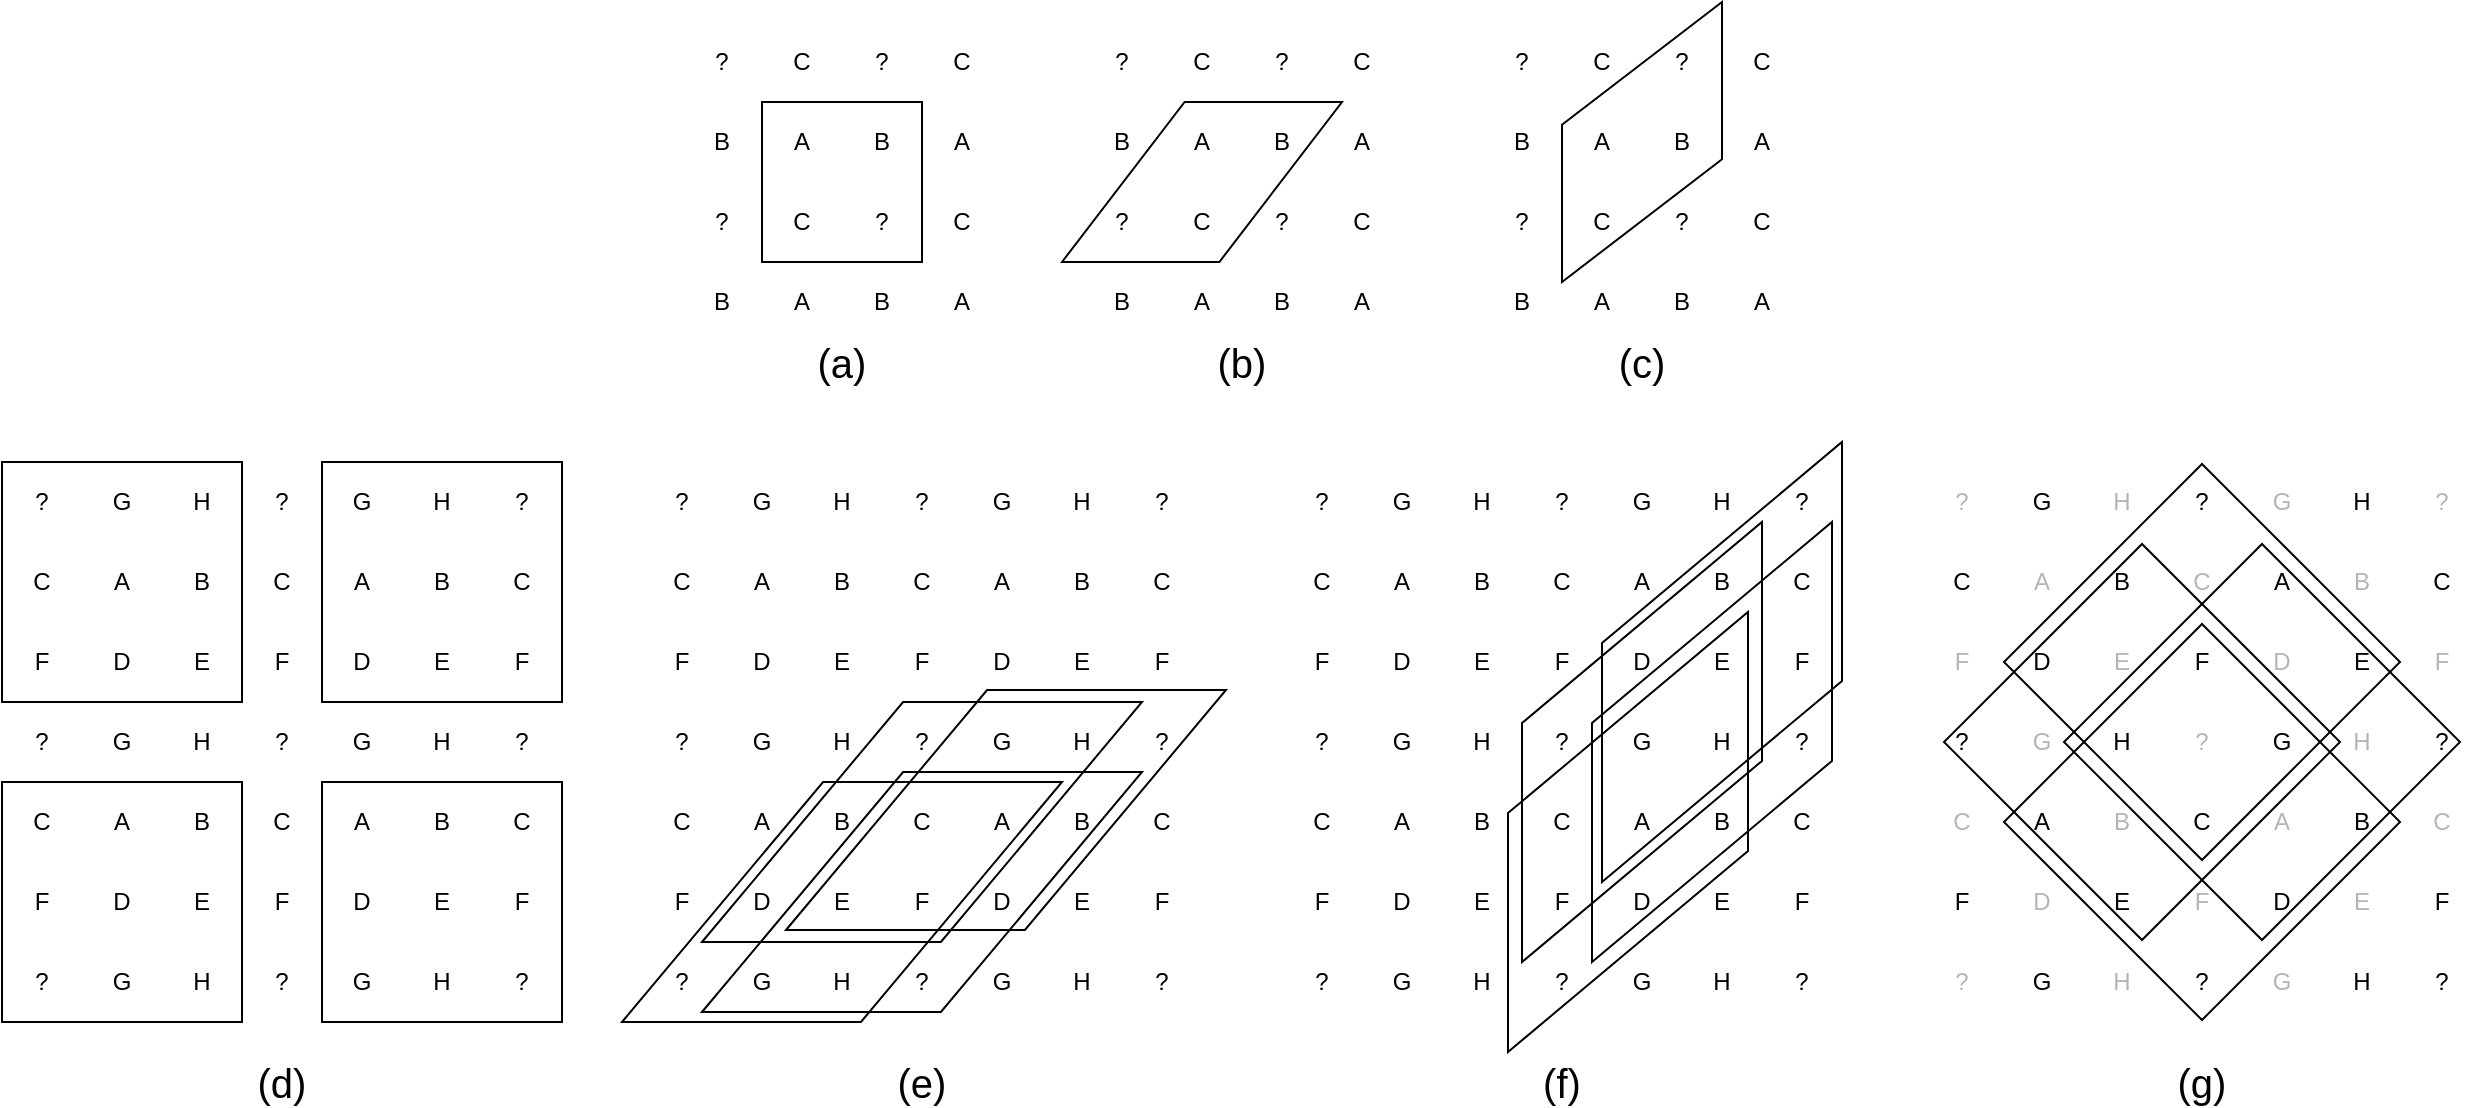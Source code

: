 <mxfile version="12.9.13" type="device"><diagram id="0YjflRrophZDI7G66OFs" name="Page-1"><mxGraphModel dx="1117" dy="1936" grid="1" gridSize="10" guides="1" tooltips="1" connect="1" arrows="1" fold="1" page="1" pageScale="1" pageWidth="827" pageHeight="1169" math="0" shadow="0"><root><mxCell id="0"/><mxCell id="1" parent="0"/><mxCell id="RfgiU0LikYVDQygnZ8cw-140" value="A" style="text;html=1;strokeColor=none;fillColor=none;align=center;verticalAlign=middle;whiteSpace=wrap;rounded=0;" parent="1" vertex="1"><mxGeometry x="600" y="320" width="40" height="40" as="geometry"/></mxCell><mxCell id="RfgiU0LikYVDQygnZ8cw-141" value="B" style="text;html=1;strokeColor=none;fillColor=none;align=center;verticalAlign=middle;whiteSpace=wrap;rounded=0;" parent="1" vertex="1"><mxGeometry x="640" y="320" width="40" height="40" as="geometry"/></mxCell><mxCell id="RfgiU0LikYVDQygnZ8cw-142" value="C" style="text;html=1;strokeColor=none;fillColor=none;align=center;verticalAlign=middle;whiteSpace=wrap;rounded=0;" parent="1" vertex="1"><mxGeometry x="680" y="320" width="40" height="40" as="geometry"/></mxCell><mxCell id="RfgiU0LikYVDQygnZ8cw-143" value="D" style="text;html=1;strokeColor=none;fillColor=none;align=center;verticalAlign=middle;whiteSpace=wrap;rounded=0;" parent="1" vertex="1"><mxGeometry x="600" y="360" width="40" height="40" as="geometry"/></mxCell><mxCell id="RfgiU0LikYVDQygnZ8cw-144" value="E" style="text;html=1;strokeColor=none;fillColor=none;align=center;verticalAlign=middle;whiteSpace=wrap;rounded=0;" parent="1" vertex="1"><mxGeometry x="640" y="360" width="40" height="40" as="geometry"/></mxCell><mxCell id="RfgiU0LikYVDQygnZ8cw-145" value="F" style="text;html=1;strokeColor=none;fillColor=none;align=center;verticalAlign=middle;whiteSpace=wrap;rounded=0;" parent="1" vertex="1"><mxGeometry x="680" y="360" width="40" height="40" as="geometry"/></mxCell><mxCell id="RfgiU0LikYVDQygnZ8cw-146" value="G" style="text;html=1;strokeColor=none;fillColor=none;align=center;verticalAlign=middle;whiteSpace=wrap;rounded=0;" parent="1" vertex="1"><mxGeometry x="600" y="400" width="40" height="40" as="geometry"/></mxCell><mxCell id="RfgiU0LikYVDQygnZ8cw-147" value="H" style="text;html=1;strokeColor=none;fillColor=none;align=center;verticalAlign=middle;whiteSpace=wrap;rounded=0;" parent="1" vertex="1"><mxGeometry x="640" y="400" width="40" height="40" as="geometry"/></mxCell><mxCell id="RfgiU0LikYVDQygnZ8cw-148" value="?" style="text;html=1;strokeColor=none;fillColor=none;align=center;verticalAlign=middle;whiteSpace=wrap;rounded=0;" parent="1" vertex="1"><mxGeometry x="680" y="400" width="40" height="40" as="geometry"/></mxCell><mxCell id="RfgiU0LikYVDQygnZ8cw-149" value="A" style="text;html=1;strokeColor=none;fillColor=none;align=center;verticalAlign=middle;whiteSpace=wrap;rounded=0;" parent="1" vertex="1"><mxGeometry x="720" y="320" width="40" height="40" as="geometry"/></mxCell><mxCell id="RfgiU0LikYVDQygnZ8cw-150" value="B" style="text;html=1;strokeColor=none;fillColor=none;align=center;verticalAlign=middle;whiteSpace=wrap;rounded=0;" parent="1" vertex="1"><mxGeometry x="760" y="320" width="40" height="40" as="geometry"/></mxCell><mxCell id="RfgiU0LikYVDQygnZ8cw-151" value="C" style="text;html=1;strokeColor=none;fillColor=none;align=center;verticalAlign=middle;whiteSpace=wrap;rounded=0;" parent="1" vertex="1"><mxGeometry x="800" y="320" width="40" height="40" as="geometry"/></mxCell><mxCell id="RfgiU0LikYVDQygnZ8cw-152" value="D" style="text;html=1;strokeColor=none;fillColor=none;align=center;verticalAlign=middle;whiteSpace=wrap;rounded=0;" parent="1" vertex="1"><mxGeometry x="720" y="360" width="40" height="40" as="geometry"/></mxCell><mxCell id="RfgiU0LikYVDQygnZ8cw-153" value="E" style="text;html=1;strokeColor=none;fillColor=none;align=center;verticalAlign=middle;whiteSpace=wrap;rounded=0;" parent="1" vertex="1"><mxGeometry x="760" y="360" width="40" height="40" as="geometry"/></mxCell><mxCell id="RfgiU0LikYVDQygnZ8cw-154" value="F" style="text;html=1;strokeColor=none;fillColor=none;align=center;verticalAlign=middle;whiteSpace=wrap;rounded=0;" parent="1" vertex="1"><mxGeometry x="800" y="360" width="40" height="40" as="geometry"/></mxCell><mxCell id="RfgiU0LikYVDQygnZ8cw-155" value="G" style="text;html=1;strokeColor=none;fillColor=none;align=center;verticalAlign=middle;whiteSpace=wrap;rounded=0;" parent="1" vertex="1"><mxGeometry x="720" y="400" width="40" height="40" as="geometry"/></mxCell><mxCell id="RfgiU0LikYVDQygnZ8cw-156" value="H" style="text;html=1;strokeColor=none;fillColor=none;align=center;verticalAlign=middle;whiteSpace=wrap;rounded=0;" parent="1" vertex="1"><mxGeometry x="760" y="400" width="40" height="40" as="geometry"/></mxCell><mxCell id="RfgiU0LikYVDQygnZ8cw-157" value="?" style="text;html=1;strokeColor=none;fillColor=none;align=center;verticalAlign=middle;whiteSpace=wrap;rounded=0;" parent="1" vertex="1"><mxGeometry x="800" y="400" width="40" height="40" as="geometry"/></mxCell><mxCell id="RfgiU0LikYVDQygnZ8cw-158" value="C" style="text;html=1;strokeColor=none;fillColor=none;align=center;verticalAlign=middle;whiteSpace=wrap;rounded=0;" parent="1" vertex="1"><mxGeometry x="560" y="320" width="40" height="40" as="geometry"/></mxCell><mxCell id="RfgiU0LikYVDQygnZ8cw-159" value="F" style="text;html=1;strokeColor=none;fillColor=none;align=center;verticalAlign=middle;whiteSpace=wrap;rounded=0;" parent="1" vertex="1"><mxGeometry x="560" y="360" width="40" height="40" as="geometry"/></mxCell><mxCell id="RfgiU0LikYVDQygnZ8cw-160" value="?" style="text;html=1;strokeColor=none;fillColor=none;align=center;verticalAlign=middle;whiteSpace=wrap;rounded=0;" parent="1" vertex="1"><mxGeometry x="560" y="400" width="40" height="40" as="geometry"/></mxCell><mxCell id="RfgiU0LikYVDQygnZ8cw-161" value="G" style="text;html=1;strokeColor=none;fillColor=none;align=center;verticalAlign=middle;whiteSpace=wrap;rounded=0;" parent="1" vertex="1"><mxGeometry x="600" y="280" width="40" height="40" as="geometry"/></mxCell><mxCell id="RfgiU0LikYVDQygnZ8cw-162" value="H" style="text;html=1;strokeColor=none;fillColor=none;align=center;verticalAlign=middle;whiteSpace=wrap;rounded=0;" parent="1" vertex="1"><mxGeometry x="640" y="280" width="40" height="40" as="geometry"/></mxCell><mxCell id="RfgiU0LikYVDQygnZ8cw-163" value="?" style="text;html=1;strokeColor=none;fillColor=none;align=center;verticalAlign=middle;whiteSpace=wrap;rounded=0;" parent="1" vertex="1"><mxGeometry x="680" y="280" width="40" height="40" as="geometry"/></mxCell><mxCell id="RfgiU0LikYVDQygnZ8cw-164" value="G" style="text;html=1;strokeColor=none;fillColor=none;align=center;verticalAlign=middle;whiteSpace=wrap;rounded=0;" parent="1" vertex="1"><mxGeometry x="720" y="280" width="40" height="40" as="geometry"/></mxCell><mxCell id="RfgiU0LikYVDQygnZ8cw-165" value="H" style="text;html=1;strokeColor=none;fillColor=none;align=center;verticalAlign=middle;whiteSpace=wrap;rounded=0;" parent="1" vertex="1"><mxGeometry x="760" y="280" width="40" height="40" as="geometry"/></mxCell><mxCell id="RfgiU0LikYVDQygnZ8cw-166" value="?" style="text;html=1;strokeColor=none;fillColor=none;align=center;verticalAlign=middle;whiteSpace=wrap;rounded=0;" parent="1" vertex="1"><mxGeometry x="800" y="280" width="40" height="40" as="geometry"/></mxCell><mxCell id="RfgiU0LikYVDQygnZ8cw-167" value="?" style="text;html=1;strokeColor=none;fillColor=none;align=center;verticalAlign=middle;whiteSpace=wrap;rounded=0;" parent="1" vertex="1"><mxGeometry x="560" y="280" width="40" height="40" as="geometry"/></mxCell><mxCell id="RfgiU0LikYVDQygnZ8cw-168" value="D" style="text;html=1;strokeColor=none;fillColor=none;align=center;verticalAlign=middle;whiteSpace=wrap;rounded=0;" parent="1" vertex="1"><mxGeometry x="600" y="240" width="40" height="40" as="geometry"/></mxCell><mxCell id="RfgiU0LikYVDQygnZ8cw-169" value="E" style="text;html=1;strokeColor=none;fillColor=none;align=center;verticalAlign=middle;whiteSpace=wrap;rounded=0;" parent="1" vertex="1"><mxGeometry x="640" y="240" width="40" height="40" as="geometry"/></mxCell><mxCell id="RfgiU0LikYVDQygnZ8cw-170" value="F" style="text;html=1;strokeColor=none;fillColor=none;align=center;verticalAlign=middle;whiteSpace=wrap;rounded=0;" parent="1" vertex="1"><mxGeometry x="680" y="240" width="40" height="40" as="geometry"/></mxCell><mxCell id="RfgiU0LikYVDQygnZ8cw-171" value="D" style="text;html=1;strokeColor=none;fillColor=none;align=center;verticalAlign=middle;whiteSpace=wrap;rounded=0;" parent="1" vertex="1"><mxGeometry x="720" y="240" width="40" height="40" as="geometry"/></mxCell><mxCell id="RfgiU0LikYVDQygnZ8cw-172" value="E" style="text;html=1;strokeColor=none;fillColor=none;align=center;verticalAlign=middle;whiteSpace=wrap;rounded=0;" parent="1" vertex="1"><mxGeometry x="760" y="240" width="40" height="40" as="geometry"/></mxCell><mxCell id="RfgiU0LikYVDQygnZ8cw-173" value="F" style="text;html=1;strokeColor=none;fillColor=none;align=center;verticalAlign=middle;whiteSpace=wrap;rounded=0;" parent="1" vertex="1"><mxGeometry x="800" y="240" width="40" height="40" as="geometry"/></mxCell><mxCell id="RfgiU0LikYVDQygnZ8cw-174" value="F" style="text;html=1;strokeColor=none;fillColor=none;align=center;verticalAlign=middle;whiteSpace=wrap;rounded=0;" parent="1" vertex="1"><mxGeometry x="560" y="240" width="40" height="40" as="geometry"/></mxCell><mxCell id="RfgiU0LikYVDQygnZ8cw-175" value="A" style="text;html=1;strokeColor=none;fillColor=none;align=center;verticalAlign=middle;whiteSpace=wrap;rounded=0;" parent="1" vertex="1"><mxGeometry x="600" y="200" width="40" height="40" as="geometry"/></mxCell><mxCell id="RfgiU0LikYVDQygnZ8cw-176" value="B" style="text;html=1;strokeColor=none;fillColor=none;align=center;verticalAlign=middle;whiteSpace=wrap;rounded=0;" parent="1" vertex="1"><mxGeometry x="640" y="200" width="40" height="40" as="geometry"/></mxCell><mxCell id="RfgiU0LikYVDQygnZ8cw-177" value="C" style="text;html=1;strokeColor=none;fillColor=none;align=center;verticalAlign=middle;whiteSpace=wrap;rounded=0;" parent="1" vertex="1"><mxGeometry x="680" y="200" width="40" height="40" as="geometry"/></mxCell><mxCell id="RfgiU0LikYVDQygnZ8cw-178" value="A" style="text;html=1;strokeColor=none;fillColor=none;align=center;verticalAlign=middle;whiteSpace=wrap;rounded=0;" parent="1" vertex="1"><mxGeometry x="720" y="200" width="40" height="40" as="geometry"/></mxCell><mxCell id="RfgiU0LikYVDQygnZ8cw-179" value="B" style="text;html=1;strokeColor=none;fillColor=none;align=center;verticalAlign=middle;whiteSpace=wrap;rounded=0;" parent="1" vertex="1"><mxGeometry x="760" y="200" width="40" height="40" as="geometry"/></mxCell><mxCell id="RfgiU0LikYVDQygnZ8cw-180" value="C" style="text;html=1;strokeColor=none;fillColor=none;align=center;verticalAlign=middle;whiteSpace=wrap;rounded=0;" parent="1" vertex="1"><mxGeometry x="800" y="200" width="40" height="40" as="geometry"/></mxCell><mxCell id="RfgiU0LikYVDQygnZ8cw-181" value="C" style="text;html=1;strokeColor=none;fillColor=none;align=center;verticalAlign=middle;whiteSpace=wrap;rounded=0;" parent="1" vertex="1"><mxGeometry x="560" y="200" width="40" height="40" as="geometry"/></mxCell><mxCell id="RfgiU0LikYVDQygnZ8cw-182" value="G" style="text;html=1;strokeColor=none;fillColor=none;align=center;verticalAlign=middle;whiteSpace=wrap;rounded=0;" parent="1" vertex="1"><mxGeometry x="600" y="160" width="40" height="40" as="geometry"/></mxCell><mxCell id="RfgiU0LikYVDQygnZ8cw-183" value="H" style="text;html=1;strokeColor=none;fillColor=none;align=center;verticalAlign=middle;whiteSpace=wrap;rounded=0;" parent="1" vertex="1"><mxGeometry x="640" y="160" width="40" height="40" as="geometry"/></mxCell><mxCell id="RfgiU0LikYVDQygnZ8cw-184" value="?" style="text;html=1;strokeColor=none;fillColor=none;align=center;verticalAlign=middle;whiteSpace=wrap;rounded=0;" parent="1" vertex="1"><mxGeometry x="680" y="160" width="40" height="40" as="geometry"/></mxCell><mxCell id="RfgiU0LikYVDQygnZ8cw-185" value="G" style="text;html=1;strokeColor=none;fillColor=none;align=center;verticalAlign=middle;whiteSpace=wrap;rounded=0;" parent="1" vertex="1"><mxGeometry x="720" y="160" width="40" height="40" as="geometry"/></mxCell><mxCell id="RfgiU0LikYVDQygnZ8cw-186" value="H" style="text;html=1;strokeColor=none;fillColor=none;align=center;verticalAlign=middle;whiteSpace=wrap;rounded=0;" parent="1" vertex="1"><mxGeometry x="760" y="160" width="40" height="40" as="geometry"/></mxCell><mxCell id="RfgiU0LikYVDQygnZ8cw-187" value="?" style="text;html=1;strokeColor=none;fillColor=none;align=center;verticalAlign=middle;whiteSpace=wrap;rounded=0;" parent="1" vertex="1"><mxGeometry x="800" y="160" width="40" height="40" as="geometry"/></mxCell><mxCell id="RfgiU0LikYVDQygnZ8cw-188" value="?" style="text;html=1;strokeColor=none;fillColor=none;align=center;verticalAlign=middle;whiteSpace=wrap;rounded=0;" parent="1" vertex="1"><mxGeometry x="560" y="160" width="40" height="40" as="geometry"/></mxCell><mxCell id="RfgiU0LikYVDQygnZ8cw-190" value="" style="rounded=0;whiteSpace=wrap;html=1;fillColor=none;" parent="1" vertex="1"><mxGeometry x="720" y="160" width="120" height="120" as="geometry"/></mxCell><mxCell id="RfgiU0LikYVDQygnZ8cw-191" value="" style="rounded=0;whiteSpace=wrap;html=1;fillColor=none;" parent="1" vertex="1"><mxGeometry x="560" y="160" width="120" height="120" as="geometry"/></mxCell><mxCell id="RfgiU0LikYVDQygnZ8cw-192" value="" style="rounded=0;whiteSpace=wrap;html=1;fillColor=none;" parent="1" vertex="1"><mxGeometry x="560" y="320" width="120" height="120" as="geometry"/></mxCell><mxCell id="RfgiU0LikYVDQygnZ8cw-193" value="" style="rounded=0;whiteSpace=wrap;html=1;fillColor=none;" parent="1" vertex="1"><mxGeometry x="720" y="320" width="120" height="120" as="geometry"/></mxCell><mxCell id="RfgiU0LikYVDQygnZ8cw-195" value="" style="group" parent="1" vertex="1" connectable="0"><mxGeometry x="880" y="160" width="300" height="280" as="geometry"/></mxCell><mxCell id="RfgiU0LikYVDQygnZ8cw-196" value="A" style="text;html=1;strokeColor=none;fillColor=none;align=center;verticalAlign=middle;whiteSpace=wrap;rounded=0;" parent="RfgiU0LikYVDQygnZ8cw-195" vertex="1"><mxGeometry x="40" y="160" width="40" height="40" as="geometry"/></mxCell><mxCell id="RfgiU0LikYVDQygnZ8cw-197" value="B" style="text;html=1;strokeColor=none;fillColor=none;align=center;verticalAlign=middle;whiteSpace=wrap;rounded=0;" parent="RfgiU0LikYVDQygnZ8cw-195" vertex="1"><mxGeometry x="80" y="160" width="40" height="40" as="geometry"/></mxCell><mxCell id="RfgiU0LikYVDQygnZ8cw-198" value="C" style="text;html=1;strokeColor=none;fillColor=none;align=center;verticalAlign=middle;whiteSpace=wrap;rounded=0;" parent="RfgiU0LikYVDQygnZ8cw-195" vertex="1"><mxGeometry x="120" y="160" width="40" height="40" as="geometry"/></mxCell><mxCell id="RfgiU0LikYVDQygnZ8cw-199" value="D" style="text;html=1;strokeColor=none;fillColor=none;align=center;verticalAlign=middle;whiteSpace=wrap;rounded=0;" parent="RfgiU0LikYVDQygnZ8cw-195" vertex="1"><mxGeometry x="40" y="200" width="40" height="40" as="geometry"/></mxCell><mxCell id="RfgiU0LikYVDQygnZ8cw-200" value="E" style="text;html=1;strokeColor=none;fillColor=none;align=center;verticalAlign=middle;whiteSpace=wrap;rounded=0;" parent="RfgiU0LikYVDQygnZ8cw-195" vertex="1"><mxGeometry x="80" y="200" width="40" height="40" as="geometry"/></mxCell><mxCell id="RfgiU0LikYVDQygnZ8cw-201" value="F" style="text;html=1;strokeColor=none;fillColor=none;align=center;verticalAlign=middle;whiteSpace=wrap;rounded=0;" parent="RfgiU0LikYVDQygnZ8cw-195" vertex="1"><mxGeometry x="120" y="200" width="40" height="40" as="geometry"/></mxCell><mxCell id="RfgiU0LikYVDQygnZ8cw-202" value="G" style="text;html=1;strokeColor=none;fillColor=none;align=center;verticalAlign=middle;whiteSpace=wrap;rounded=0;" parent="RfgiU0LikYVDQygnZ8cw-195" vertex="1"><mxGeometry x="40" y="240" width="40" height="40" as="geometry"/></mxCell><mxCell id="RfgiU0LikYVDQygnZ8cw-203" value="H" style="text;html=1;strokeColor=none;fillColor=none;align=center;verticalAlign=middle;whiteSpace=wrap;rounded=0;" parent="RfgiU0LikYVDQygnZ8cw-195" vertex="1"><mxGeometry x="80" y="240" width="40" height="40" as="geometry"/></mxCell><mxCell id="RfgiU0LikYVDQygnZ8cw-204" value="?" style="text;html=1;strokeColor=none;fillColor=none;align=center;verticalAlign=middle;whiteSpace=wrap;rounded=0;" parent="RfgiU0LikYVDQygnZ8cw-195" vertex="1"><mxGeometry x="120" y="240" width="40" height="40" as="geometry"/></mxCell><mxCell id="RfgiU0LikYVDQygnZ8cw-205" value="A" style="text;html=1;strokeColor=none;fillColor=none;align=center;verticalAlign=middle;whiteSpace=wrap;rounded=0;" parent="RfgiU0LikYVDQygnZ8cw-195" vertex="1"><mxGeometry x="160" y="160" width="40" height="40" as="geometry"/></mxCell><mxCell id="RfgiU0LikYVDQygnZ8cw-206" value="B" style="text;html=1;strokeColor=none;fillColor=none;align=center;verticalAlign=middle;whiteSpace=wrap;rounded=0;" parent="RfgiU0LikYVDQygnZ8cw-195" vertex="1"><mxGeometry x="200" y="160" width="40" height="40" as="geometry"/></mxCell><mxCell id="RfgiU0LikYVDQygnZ8cw-207" value="C" style="text;html=1;strokeColor=none;fillColor=none;align=center;verticalAlign=middle;whiteSpace=wrap;rounded=0;" parent="RfgiU0LikYVDQygnZ8cw-195" vertex="1"><mxGeometry x="240" y="160" width="40" height="40" as="geometry"/></mxCell><mxCell id="RfgiU0LikYVDQygnZ8cw-208" value="D" style="text;html=1;strokeColor=none;fillColor=none;align=center;verticalAlign=middle;whiteSpace=wrap;rounded=0;" parent="RfgiU0LikYVDQygnZ8cw-195" vertex="1"><mxGeometry x="160" y="200" width="40" height="40" as="geometry"/></mxCell><mxCell id="RfgiU0LikYVDQygnZ8cw-209" value="E" style="text;html=1;strokeColor=none;fillColor=none;align=center;verticalAlign=middle;whiteSpace=wrap;rounded=0;" parent="RfgiU0LikYVDQygnZ8cw-195" vertex="1"><mxGeometry x="200" y="200" width="40" height="40" as="geometry"/></mxCell><mxCell id="RfgiU0LikYVDQygnZ8cw-210" value="F" style="text;html=1;strokeColor=none;fillColor=none;align=center;verticalAlign=middle;whiteSpace=wrap;rounded=0;" parent="RfgiU0LikYVDQygnZ8cw-195" vertex="1"><mxGeometry x="240" y="200" width="40" height="40" as="geometry"/></mxCell><mxCell id="RfgiU0LikYVDQygnZ8cw-211" value="G" style="text;html=1;strokeColor=none;fillColor=none;align=center;verticalAlign=middle;whiteSpace=wrap;rounded=0;" parent="RfgiU0LikYVDQygnZ8cw-195" vertex="1"><mxGeometry x="160" y="240" width="40" height="40" as="geometry"/></mxCell><mxCell id="RfgiU0LikYVDQygnZ8cw-212" value="H" style="text;html=1;strokeColor=none;fillColor=none;align=center;verticalAlign=middle;whiteSpace=wrap;rounded=0;" parent="RfgiU0LikYVDQygnZ8cw-195" vertex="1"><mxGeometry x="200" y="240" width="40" height="40" as="geometry"/></mxCell><mxCell id="RfgiU0LikYVDQygnZ8cw-213" value="?" style="text;html=1;strokeColor=none;fillColor=none;align=center;verticalAlign=middle;whiteSpace=wrap;rounded=0;" parent="RfgiU0LikYVDQygnZ8cw-195" vertex="1"><mxGeometry x="240" y="240" width="40" height="40" as="geometry"/></mxCell><mxCell id="RfgiU0LikYVDQygnZ8cw-214" value="C" style="text;html=1;strokeColor=none;fillColor=none;align=center;verticalAlign=middle;whiteSpace=wrap;rounded=0;" parent="RfgiU0LikYVDQygnZ8cw-195" vertex="1"><mxGeometry y="160" width="40" height="40" as="geometry"/></mxCell><mxCell id="RfgiU0LikYVDQygnZ8cw-215" value="F" style="text;html=1;strokeColor=none;fillColor=none;align=center;verticalAlign=middle;whiteSpace=wrap;rounded=0;" parent="RfgiU0LikYVDQygnZ8cw-195" vertex="1"><mxGeometry y="200" width="40" height="40" as="geometry"/></mxCell><mxCell id="RfgiU0LikYVDQygnZ8cw-216" value="?" style="text;html=1;strokeColor=none;fillColor=none;align=center;verticalAlign=middle;whiteSpace=wrap;rounded=0;" parent="RfgiU0LikYVDQygnZ8cw-195" vertex="1"><mxGeometry y="240" width="40" height="40" as="geometry"/></mxCell><mxCell id="RfgiU0LikYVDQygnZ8cw-217" value="G" style="text;html=1;strokeColor=none;fillColor=none;align=center;verticalAlign=middle;whiteSpace=wrap;rounded=0;" parent="RfgiU0LikYVDQygnZ8cw-195" vertex="1"><mxGeometry x="40" y="120" width="40" height="40" as="geometry"/></mxCell><mxCell id="RfgiU0LikYVDQygnZ8cw-218" value="H" style="text;html=1;strokeColor=none;fillColor=none;align=center;verticalAlign=middle;whiteSpace=wrap;rounded=0;" parent="RfgiU0LikYVDQygnZ8cw-195" vertex="1"><mxGeometry x="80" y="120" width="40" height="40" as="geometry"/></mxCell><mxCell id="RfgiU0LikYVDQygnZ8cw-219" value="?" style="text;html=1;strokeColor=none;fillColor=none;align=center;verticalAlign=middle;whiteSpace=wrap;rounded=0;" parent="RfgiU0LikYVDQygnZ8cw-195" vertex="1"><mxGeometry x="120" y="120" width="40" height="40" as="geometry"/></mxCell><mxCell id="RfgiU0LikYVDQygnZ8cw-220" value="G" style="text;html=1;strokeColor=none;fillColor=none;align=center;verticalAlign=middle;whiteSpace=wrap;rounded=0;" parent="RfgiU0LikYVDQygnZ8cw-195" vertex="1"><mxGeometry x="160" y="120" width="40" height="40" as="geometry"/></mxCell><mxCell id="RfgiU0LikYVDQygnZ8cw-221" value="H" style="text;html=1;strokeColor=none;fillColor=none;align=center;verticalAlign=middle;whiteSpace=wrap;rounded=0;" parent="RfgiU0LikYVDQygnZ8cw-195" vertex="1"><mxGeometry x="200" y="120" width="40" height="40" as="geometry"/></mxCell><mxCell id="RfgiU0LikYVDQygnZ8cw-222" value="?" style="text;html=1;strokeColor=none;fillColor=none;align=center;verticalAlign=middle;whiteSpace=wrap;rounded=0;" parent="RfgiU0LikYVDQygnZ8cw-195" vertex="1"><mxGeometry x="240" y="120" width="40" height="40" as="geometry"/></mxCell><mxCell id="RfgiU0LikYVDQygnZ8cw-223" value="?" style="text;html=1;strokeColor=none;fillColor=none;align=center;verticalAlign=middle;whiteSpace=wrap;rounded=0;" parent="RfgiU0LikYVDQygnZ8cw-195" vertex="1"><mxGeometry y="120" width="40" height="40" as="geometry"/></mxCell><mxCell id="RfgiU0LikYVDQygnZ8cw-224" value="D" style="text;html=1;strokeColor=none;fillColor=none;align=center;verticalAlign=middle;whiteSpace=wrap;rounded=0;" parent="RfgiU0LikYVDQygnZ8cw-195" vertex="1"><mxGeometry x="40" y="80" width="40" height="40" as="geometry"/></mxCell><mxCell id="RfgiU0LikYVDQygnZ8cw-225" value="E" style="text;html=1;strokeColor=none;fillColor=none;align=center;verticalAlign=middle;whiteSpace=wrap;rounded=0;" parent="RfgiU0LikYVDQygnZ8cw-195" vertex="1"><mxGeometry x="80" y="80" width="40" height="40" as="geometry"/></mxCell><mxCell id="RfgiU0LikYVDQygnZ8cw-226" value="F" style="text;html=1;strokeColor=none;fillColor=none;align=center;verticalAlign=middle;whiteSpace=wrap;rounded=0;" parent="RfgiU0LikYVDQygnZ8cw-195" vertex="1"><mxGeometry x="120" y="80" width="40" height="40" as="geometry"/></mxCell><mxCell id="RfgiU0LikYVDQygnZ8cw-227" value="D" style="text;html=1;strokeColor=none;fillColor=none;align=center;verticalAlign=middle;whiteSpace=wrap;rounded=0;" parent="RfgiU0LikYVDQygnZ8cw-195" vertex="1"><mxGeometry x="160" y="80" width="40" height="40" as="geometry"/></mxCell><mxCell id="RfgiU0LikYVDQygnZ8cw-228" value="E" style="text;html=1;strokeColor=none;fillColor=none;align=center;verticalAlign=middle;whiteSpace=wrap;rounded=0;" parent="RfgiU0LikYVDQygnZ8cw-195" vertex="1"><mxGeometry x="200" y="80" width="40" height="40" as="geometry"/></mxCell><mxCell id="RfgiU0LikYVDQygnZ8cw-229" value="F" style="text;html=1;strokeColor=none;fillColor=none;align=center;verticalAlign=middle;whiteSpace=wrap;rounded=0;" parent="RfgiU0LikYVDQygnZ8cw-195" vertex="1"><mxGeometry x="240" y="80" width="40" height="40" as="geometry"/></mxCell><mxCell id="RfgiU0LikYVDQygnZ8cw-230" value="F" style="text;html=1;strokeColor=none;fillColor=none;align=center;verticalAlign=middle;whiteSpace=wrap;rounded=0;" parent="RfgiU0LikYVDQygnZ8cw-195" vertex="1"><mxGeometry y="80" width="40" height="40" as="geometry"/></mxCell><mxCell id="RfgiU0LikYVDQygnZ8cw-231" value="A" style="text;html=1;strokeColor=none;fillColor=none;align=center;verticalAlign=middle;whiteSpace=wrap;rounded=0;" parent="RfgiU0LikYVDQygnZ8cw-195" vertex="1"><mxGeometry x="40" y="40" width="40" height="40" as="geometry"/></mxCell><mxCell id="RfgiU0LikYVDQygnZ8cw-232" value="B" style="text;html=1;strokeColor=none;fillColor=none;align=center;verticalAlign=middle;whiteSpace=wrap;rounded=0;" parent="RfgiU0LikYVDQygnZ8cw-195" vertex="1"><mxGeometry x="80" y="40" width="40" height="40" as="geometry"/></mxCell><mxCell id="RfgiU0LikYVDQygnZ8cw-233" value="C" style="text;html=1;strokeColor=none;fillColor=none;align=center;verticalAlign=middle;whiteSpace=wrap;rounded=0;" parent="RfgiU0LikYVDQygnZ8cw-195" vertex="1"><mxGeometry x="120" y="40" width="40" height="40" as="geometry"/></mxCell><mxCell id="RfgiU0LikYVDQygnZ8cw-234" value="A" style="text;html=1;strokeColor=none;fillColor=none;align=center;verticalAlign=middle;whiteSpace=wrap;rounded=0;" parent="RfgiU0LikYVDQygnZ8cw-195" vertex="1"><mxGeometry x="160" y="40" width="40" height="40" as="geometry"/></mxCell><mxCell id="RfgiU0LikYVDQygnZ8cw-235" value="B" style="text;html=1;strokeColor=none;fillColor=none;align=center;verticalAlign=middle;whiteSpace=wrap;rounded=0;" parent="RfgiU0LikYVDQygnZ8cw-195" vertex="1"><mxGeometry x="200" y="40" width="40" height="40" as="geometry"/></mxCell><mxCell id="RfgiU0LikYVDQygnZ8cw-236" value="C" style="text;html=1;strokeColor=none;fillColor=none;align=center;verticalAlign=middle;whiteSpace=wrap;rounded=0;" parent="RfgiU0LikYVDQygnZ8cw-195" vertex="1"><mxGeometry x="240" y="40" width="40" height="40" as="geometry"/></mxCell><mxCell id="RfgiU0LikYVDQygnZ8cw-237" value="C" style="text;html=1;strokeColor=none;fillColor=none;align=center;verticalAlign=middle;whiteSpace=wrap;rounded=0;" parent="RfgiU0LikYVDQygnZ8cw-195" vertex="1"><mxGeometry y="40" width="40" height="40" as="geometry"/></mxCell><mxCell id="RfgiU0LikYVDQygnZ8cw-238" value="G" style="text;html=1;strokeColor=none;fillColor=none;align=center;verticalAlign=middle;whiteSpace=wrap;rounded=0;" parent="RfgiU0LikYVDQygnZ8cw-195" vertex="1"><mxGeometry x="40" width="40" height="40" as="geometry"/></mxCell><mxCell id="RfgiU0LikYVDQygnZ8cw-239" value="H" style="text;html=1;strokeColor=none;fillColor=none;align=center;verticalAlign=middle;whiteSpace=wrap;rounded=0;" parent="RfgiU0LikYVDQygnZ8cw-195" vertex="1"><mxGeometry x="80" width="40" height="40" as="geometry"/></mxCell><mxCell id="RfgiU0LikYVDQygnZ8cw-240" value="?" style="text;html=1;strokeColor=none;fillColor=none;align=center;verticalAlign=middle;whiteSpace=wrap;rounded=0;" parent="RfgiU0LikYVDQygnZ8cw-195" vertex="1"><mxGeometry x="120" width="40" height="40" as="geometry"/></mxCell><mxCell id="RfgiU0LikYVDQygnZ8cw-241" value="G" style="text;html=1;strokeColor=none;fillColor=none;align=center;verticalAlign=middle;whiteSpace=wrap;rounded=0;" parent="RfgiU0LikYVDQygnZ8cw-195" vertex="1"><mxGeometry x="160" width="40" height="40" as="geometry"/></mxCell><mxCell id="RfgiU0LikYVDQygnZ8cw-242" value="H" style="text;html=1;strokeColor=none;fillColor=none;align=center;verticalAlign=middle;whiteSpace=wrap;rounded=0;" parent="RfgiU0LikYVDQygnZ8cw-195" vertex="1"><mxGeometry x="200" width="40" height="40" as="geometry"/></mxCell><mxCell id="RfgiU0LikYVDQygnZ8cw-243" value="?" style="text;html=1;strokeColor=none;fillColor=none;align=center;verticalAlign=middle;whiteSpace=wrap;rounded=0;" parent="RfgiU0LikYVDQygnZ8cw-195" vertex="1"><mxGeometry x="240" width="40" height="40" as="geometry"/></mxCell><mxCell id="RfgiU0LikYVDQygnZ8cw-244" value="?" style="text;html=1;strokeColor=none;fillColor=none;align=center;verticalAlign=middle;whiteSpace=wrap;rounded=0;" parent="RfgiU0LikYVDQygnZ8cw-195" vertex="1"><mxGeometry width="40" height="40" as="geometry"/></mxCell><mxCell id="RfgiU0LikYVDQygnZ8cw-245" value="" style="shape=parallelogram;perimeter=parallelogramPerimeter;whiteSpace=wrap;html=1;fillColor=none;size=0.457;" parent="RfgiU0LikYVDQygnZ8cw-195" vertex="1"><mxGeometry x="-10" y="160" width="220" height="120" as="geometry"/></mxCell><mxCell id="RfgiU0LikYVDQygnZ8cw-247" value="" style="shape=parallelogram;perimeter=parallelogramPerimeter;whiteSpace=wrap;html=1;fillColor=none;size=0.457;" parent="RfgiU0LikYVDQygnZ8cw-195" vertex="1"><mxGeometry x="30" y="155" width="220" height="120" as="geometry"/></mxCell><mxCell id="RfgiU0LikYVDQygnZ8cw-248" value="" style="shape=parallelogram;perimeter=parallelogramPerimeter;whiteSpace=wrap;html=1;fillColor=none;size=0.457;" parent="RfgiU0LikYVDQygnZ8cw-195" vertex="1"><mxGeometry x="30" y="120" width="220" height="120" as="geometry"/></mxCell><mxCell id="RfgiU0LikYVDQygnZ8cw-249" value="" style="shape=parallelogram;perimeter=parallelogramPerimeter;whiteSpace=wrap;html=1;fillColor=none;size=0.457;" parent="RfgiU0LikYVDQygnZ8cw-195" vertex="1"><mxGeometry x="72" y="114" width="220" height="120" as="geometry"/></mxCell><mxCell id="RfgiU0LikYVDQygnZ8cw-250" value="" style="group" parent="1" vertex="1" connectable="0"><mxGeometry x="1200" y="160" width="280" height="320" as="geometry"/></mxCell><mxCell id="RfgiU0LikYVDQygnZ8cw-251" value="A" style="text;html=1;strokeColor=none;fillColor=none;align=center;verticalAlign=middle;whiteSpace=wrap;rounded=0;" parent="RfgiU0LikYVDQygnZ8cw-250" vertex="1"><mxGeometry x="40" y="160" width="40" height="40" as="geometry"/></mxCell><mxCell id="RfgiU0LikYVDQygnZ8cw-252" value="B" style="text;html=1;strokeColor=none;fillColor=none;align=center;verticalAlign=middle;whiteSpace=wrap;rounded=0;" parent="RfgiU0LikYVDQygnZ8cw-250" vertex="1"><mxGeometry x="80" y="160" width="40" height="40" as="geometry"/></mxCell><mxCell id="RfgiU0LikYVDQygnZ8cw-253" value="C" style="text;html=1;strokeColor=none;fillColor=none;align=center;verticalAlign=middle;whiteSpace=wrap;rounded=0;" parent="RfgiU0LikYVDQygnZ8cw-250" vertex="1"><mxGeometry x="120" y="160" width="40" height="40" as="geometry"/></mxCell><mxCell id="RfgiU0LikYVDQygnZ8cw-254" value="D" style="text;html=1;strokeColor=none;fillColor=none;align=center;verticalAlign=middle;whiteSpace=wrap;rounded=0;" parent="RfgiU0LikYVDQygnZ8cw-250" vertex="1"><mxGeometry x="40" y="200" width="40" height="40" as="geometry"/></mxCell><mxCell id="RfgiU0LikYVDQygnZ8cw-255" value="E" style="text;html=1;strokeColor=none;fillColor=none;align=center;verticalAlign=middle;whiteSpace=wrap;rounded=0;" parent="RfgiU0LikYVDQygnZ8cw-250" vertex="1"><mxGeometry x="80" y="200" width="40" height="40" as="geometry"/></mxCell><mxCell id="RfgiU0LikYVDQygnZ8cw-256" value="F" style="text;html=1;strokeColor=none;fillColor=none;align=center;verticalAlign=middle;whiteSpace=wrap;rounded=0;" parent="RfgiU0LikYVDQygnZ8cw-250" vertex="1"><mxGeometry x="120" y="200" width="40" height="40" as="geometry"/></mxCell><mxCell id="RfgiU0LikYVDQygnZ8cw-257" value="G" style="text;html=1;strokeColor=none;fillColor=none;align=center;verticalAlign=middle;whiteSpace=wrap;rounded=0;" parent="RfgiU0LikYVDQygnZ8cw-250" vertex="1"><mxGeometry x="40" y="240" width="40" height="40" as="geometry"/></mxCell><mxCell id="RfgiU0LikYVDQygnZ8cw-258" value="H" style="text;html=1;strokeColor=none;fillColor=none;align=center;verticalAlign=middle;whiteSpace=wrap;rounded=0;" parent="RfgiU0LikYVDQygnZ8cw-250" vertex="1"><mxGeometry x="80" y="240" width="40" height="40" as="geometry"/></mxCell><mxCell id="RfgiU0LikYVDQygnZ8cw-259" value="?" style="text;html=1;strokeColor=none;fillColor=none;align=center;verticalAlign=middle;whiteSpace=wrap;rounded=0;" parent="RfgiU0LikYVDQygnZ8cw-250" vertex="1"><mxGeometry x="120" y="240" width="40" height="40" as="geometry"/></mxCell><mxCell id="RfgiU0LikYVDQygnZ8cw-260" value="A" style="text;html=1;strokeColor=none;fillColor=none;align=center;verticalAlign=middle;whiteSpace=wrap;rounded=0;" parent="RfgiU0LikYVDQygnZ8cw-250" vertex="1"><mxGeometry x="160" y="160" width="40" height="40" as="geometry"/></mxCell><mxCell id="RfgiU0LikYVDQygnZ8cw-261" value="B" style="text;html=1;strokeColor=none;fillColor=none;align=center;verticalAlign=middle;whiteSpace=wrap;rounded=0;" parent="RfgiU0LikYVDQygnZ8cw-250" vertex="1"><mxGeometry x="200" y="160" width="40" height="40" as="geometry"/></mxCell><mxCell id="RfgiU0LikYVDQygnZ8cw-262" value="C" style="text;html=1;strokeColor=none;fillColor=none;align=center;verticalAlign=middle;whiteSpace=wrap;rounded=0;" parent="RfgiU0LikYVDQygnZ8cw-250" vertex="1"><mxGeometry x="240" y="160" width="40" height="40" as="geometry"/></mxCell><mxCell id="RfgiU0LikYVDQygnZ8cw-263" value="D" style="text;html=1;strokeColor=none;fillColor=none;align=center;verticalAlign=middle;whiteSpace=wrap;rounded=0;" parent="RfgiU0LikYVDQygnZ8cw-250" vertex="1"><mxGeometry x="160" y="200" width="40" height="40" as="geometry"/></mxCell><mxCell id="RfgiU0LikYVDQygnZ8cw-264" value="E" style="text;html=1;strokeColor=none;fillColor=none;align=center;verticalAlign=middle;whiteSpace=wrap;rounded=0;" parent="RfgiU0LikYVDQygnZ8cw-250" vertex="1"><mxGeometry x="200" y="200" width="40" height="40" as="geometry"/></mxCell><mxCell id="RfgiU0LikYVDQygnZ8cw-265" value="F" style="text;html=1;strokeColor=none;fillColor=none;align=center;verticalAlign=middle;whiteSpace=wrap;rounded=0;" parent="RfgiU0LikYVDQygnZ8cw-250" vertex="1"><mxGeometry x="240" y="200" width="40" height="40" as="geometry"/></mxCell><mxCell id="RfgiU0LikYVDQygnZ8cw-266" value="G" style="text;html=1;strokeColor=none;fillColor=none;align=center;verticalAlign=middle;whiteSpace=wrap;rounded=0;" parent="RfgiU0LikYVDQygnZ8cw-250" vertex="1"><mxGeometry x="160" y="240" width="40" height="40" as="geometry"/></mxCell><mxCell id="RfgiU0LikYVDQygnZ8cw-267" value="H" style="text;html=1;strokeColor=none;fillColor=none;align=center;verticalAlign=middle;whiteSpace=wrap;rounded=0;" parent="RfgiU0LikYVDQygnZ8cw-250" vertex="1"><mxGeometry x="200" y="240" width="40" height="40" as="geometry"/></mxCell><mxCell id="RfgiU0LikYVDQygnZ8cw-268" value="?" style="text;html=1;strokeColor=none;fillColor=none;align=center;verticalAlign=middle;whiteSpace=wrap;rounded=0;" parent="RfgiU0LikYVDQygnZ8cw-250" vertex="1"><mxGeometry x="240" y="240" width="40" height="40" as="geometry"/></mxCell><mxCell id="RfgiU0LikYVDQygnZ8cw-269" value="C" style="text;html=1;strokeColor=none;fillColor=none;align=center;verticalAlign=middle;whiteSpace=wrap;rounded=0;" parent="RfgiU0LikYVDQygnZ8cw-250" vertex="1"><mxGeometry y="160" width="40" height="40" as="geometry"/></mxCell><mxCell id="RfgiU0LikYVDQygnZ8cw-270" value="F" style="text;html=1;strokeColor=none;fillColor=none;align=center;verticalAlign=middle;whiteSpace=wrap;rounded=0;" parent="RfgiU0LikYVDQygnZ8cw-250" vertex="1"><mxGeometry y="200" width="40" height="40" as="geometry"/></mxCell><mxCell id="RfgiU0LikYVDQygnZ8cw-271" value="?" style="text;html=1;strokeColor=none;fillColor=none;align=center;verticalAlign=middle;whiteSpace=wrap;rounded=0;" parent="RfgiU0LikYVDQygnZ8cw-250" vertex="1"><mxGeometry y="240" width="40" height="40" as="geometry"/></mxCell><mxCell id="RfgiU0LikYVDQygnZ8cw-272" value="G" style="text;html=1;strokeColor=none;fillColor=none;align=center;verticalAlign=middle;whiteSpace=wrap;rounded=0;" parent="RfgiU0LikYVDQygnZ8cw-250" vertex="1"><mxGeometry x="40" y="120" width="40" height="40" as="geometry"/></mxCell><mxCell id="RfgiU0LikYVDQygnZ8cw-273" value="H" style="text;html=1;strokeColor=none;fillColor=none;align=center;verticalAlign=middle;whiteSpace=wrap;rounded=0;" parent="RfgiU0LikYVDQygnZ8cw-250" vertex="1"><mxGeometry x="80" y="120" width="40" height="40" as="geometry"/></mxCell><mxCell id="RfgiU0LikYVDQygnZ8cw-274" value="?" style="text;html=1;strokeColor=none;fillColor=none;align=center;verticalAlign=middle;whiteSpace=wrap;rounded=0;" parent="RfgiU0LikYVDQygnZ8cw-250" vertex="1"><mxGeometry x="120" y="120" width="40" height="40" as="geometry"/></mxCell><mxCell id="RfgiU0LikYVDQygnZ8cw-275" value="G" style="text;html=1;strokeColor=none;fillColor=none;align=center;verticalAlign=middle;whiteSpace=wrap;rounded=0;" parent="RfgiU0LikYVDQygnZ8cw-250" vertex="1"><mxGeometry x="160" y="120" width="40" height="40" as="geometry"/></mxCell><mxCell id="RfgiU0LikYVDQygnZ8cw-276" value="H" style="text;html=1;strokeColor=none;fillColor=none;align=center;verticalAlign=middle;whiteSpace=wrap;rounded=0;" parent="RfgiU0LikYVDQygnZ8cw-250" vertex="1"><mxGeometry x="200" y="120" width="40" height="40" as="geometry"/></mxCell><mxCell id="RfgiU0LikYVDQygnZ8cw-277" value="?" style="text;html=1;strokeColor=none;fillColor=none;align=center;verticalAlign=middle;whiteSpace=wrap;rounded=0;" parent="RfgiU0LikYVDQygnZ8cw-250" vertex="1"><mxGeometry x="240" y="120" width="40" height="40" as="geometry"/></mxCell><mxCell id="RfgiU0LikYVDQygnZ8cw-278" value="?" style="text;html=1;strokeColor=none;fillColor=none;align=center;verticalAlign=middle;whiteSpace=wrap;rounded=0;" parent="RfgiU0LikYVDQygnZ8cw-250" vertex="1"><mxGeometry y="120" width="40" height="40" as="geometry"/></mxCell><mxCell id="RfgiU0LikYVDQygnZ8cw-279" value="D" style="text;html=1;strokeColor=none;fillColor=none;align=center;verticalAlign=middle;whiteSpace=wrap;rounded=0;" parent="RfgiU0LikYVDQygnZ8cw-250" vertex="1"><mxGeometry x="40" y="80" width="40" height="40" as="geometry"/></mxCell><mxCell id="RfgiU0LikYVDQygnZ8cw-280" value="E" style="text;html=1;strokeColor=none;fillColor=none;align=center;verticalAlign=middle;whiteSpace=wrap;rounded=0;" parent="RfgiU0LikYVDQygnZ8cw-250" vertex="1"><mxGeometry x="80" y="80" width="40" height="40" as="geometry"/></mxCell><mxCell id="RfgiU0LikYVDQygnZ8cw-281" value="F" style="text;html=1;strokeColor=none;fillColor=none;align=center;verticalAlign=middle;whiteSpace=wrap;rounded=0;" parent="RfgiU0LikYVDQygnZ8cw-250" vertex="1"><mxGeometry x="120" y="80" width="40" height="40" as="geometry"/></mxCell><mxCell id="RfgiU0LikYVDQygnZ8cw-282" value="D" style="text;html=1;strokeColor=none;fillColor=none;align=center;verticalAlign=middle;whiteSpace=wrap;rounded=0;" parent="RfgiU0LikYVDQygnZ8cw-250" vertex="1"><mxGeometry x="160" y="80" width="40" height="40" as="geometry"/></mxCell><mxCell id="RfgiU0LikYVDQygnZ8cw-283" value="E" style="text;html=1;strokeColor=none;fillColor=none;align=center;verticalAlign=middle;whiteSpace=wrap;rounded=0;" parent="RfgiU0LikYVDQygnZ8cw-250" vertex="1"><mxGeometry x="200" y="80" width="40" height="40" as="geometry"/></mxCell><mxCell id="RfgiU0LikYVDQygnZ8cw-284" value="F" style="text;html=1;strokeColor=none;fillColor=none;align=center;verticalAlign=middle;whiteSpace=wrap;rounded=0;" parent="RfgiU0LikYVDQygnZ8cw-250" vertex="1"><mxGeometry x="240" y="80" width="40" height="40" as="geometry"/></mxCell><mxCell id="RfgiU0LikYVDQygnZ8cw-285" value="F" style="text;html=1;strokeColor=none;fillColor=none;align=center;verticalAlign=middle;whiteSpace=wrap;rounded=0;" parent="RfgiU0LikYVDQygnZ8cw-250" vertex="1"><mxGeometry y="80" width="40" height="40" as="geometry"/></mxCell><mxCell id="RfgiU0LikYVDQygnZ8cw-286" value="A" style="text;html=1;strokeColor=none;fillColor=none;align=center;verticalAlign=middle;whiteSpace=wrap;rounded=0;" parent="RfgiU0LikYVDQygnZ8cw-250" vertex="1"><mxGeometry x="40" y="40" width="40" height="40" as="geometry"/></mxCell><mxCell id="RfgiU0LikYVDQygnZ8cw-287" value="B" style="text;html=1;strokeColor=none;fillColor=none;align=center;verticalAlign=middle;whiteSpace=wrap;rounded=0;" parent="RfgiU0LikYVDQygnZ8cw-250" vertex="1"><mxGeometry x="80" y="40" width="40" height="40" as="geometry"/></mxCell><mxCell id="RfgiU0LikYVDQygnZ8cw-288" value="C" style="text;html=1;strokeColor=none;fillColor=none;align=center;verticalAlign=middle;whiteSpace=wrap;rounded=0;" parent="RfgiU0LikYVDQygnZ8cw-250" vertex="1"><mxGeometry x="120" y="40" width="40" height="40" as="geometry"/></mxCell><mxCell id="RfgiU0LikYVDQygnZ8cw-289" value="A" style="text;html=1;strokeColor=none;fillColor=none;align=center;verticalAlign=middle;whiteSpace=wrap;rounded=0;" parent="RfgiU0LikYVDQygnZ8cw-250" vertex="1"><mxGeometry x="160" y="40" width="40" height="40" as="geometry"/></mxCell><mxCell id="RfgiU0LikYVDQygnZ8cw-290" value="B" style="text;html=1;strokeColor=none;fillColor=none;align=center;verticalAlign=middle;whiteSpace=wrap;rounded=0;" parent="RfgiU0LikYVDQygnZ8cw-250" vertex="1"><mxGeometry x="200" y="40" width="40" height="40" as="geometry"/></mxCell><mxCell id="RfgiU0LikYVDQygnZ8cw-291" value="C" style="text;html=1;strokeColor=none;fillColor=none;align=center;verticalAlign=middle;whiteSpace=wrap;rounded=0;" parent="RfgiU0LikYVDQygnZ8cw-250" vertex="1"><mxGeometry x="240" y="40" width="40" height="40" as="geometry"/></mxCell><mxCell id="RfgiU0LikYVDQygnZ8cw-292" value="C" style="text;html=1;strokeColor=none;fillColor=none;align=center;verticalAlign=middle;whiteSpace=wrap;rounded=0;" parent="RfgiU0LikYVDQygnZ8cw-250" vertex="1"><mxGeometry y="40" width="40" height="40" as="geometry"/></mxCell><mxCell id="RfgiU0LikYVDQygnZ8cw-293" value="G" style="text;html=1;strokeColor=none;fillColor=none;align=center;verticalAlign=middle;whiteSpace=wrap;rounded=0;" parent="RfgiU0LikYVDQygnZ8cw-250" vertex="1"><mxGeometry x="40" width="40" height="40" as="geometry"/></mxCell><mxCell id="RfgiU0LikYVDQygnZ8cw-294" value="H" style="text;html=1;strokeColor=none;fillColor=none;align=center;verticalAlign=middle;whiteSpace=wrap;rounded=0;" parent="RfgiU0LikYVDQygnZ8cw-250" vertex="1"><mxGeometry x="80" width="40" height="40" as="geometry"/></mxCell><mxCell id="RfgiU0LikYVDQygnZ8cw-295" value="?" style="text;html=1;strokeColor=none;fillColor=none;align=center;verticalAlign=middle;whiteSpace=wrap;rounded=0;" parent="RfgiU0LikYVDQygnZ8cw-250" vertex="1"><mxGeometry x="120" width="40" height="40" as="geometry"/></mxCell><mxCell id="RfgiU0LikYVDQygnZ8cw-296" value="G" style="text;html=1;strokeColor=none;fillColor=none;align=center;verticalAlign=middle;whiteSpace=wrap;rounded=0;" parent="RfgiU0LikYVDQygnZ8cw-250" vertex="1"><mxGeometry x="160" width="40" height="40" as="geometry"/></mxCell><mxCell id="RfgiU0LikYVDQygnZ8cw-297" value="H" style="text;html=1;strokeColor=none;fillColor=none;align=center;verticalAlign=middle;whiteSpace=wrap;rounded=0;" parent="RfgiU0LikYVDQygnZ8cw-250" vertex="1"><mxGeometry x="200" width="40" height="40" as="geometry"/></mxCell><mxCell id="RfgiU0LikYVDQygnZ8cw-298" value="?" style="text;html=1;strokeColor=none;fillColor=none;align=center;verticalAlign=middle;whiteSpace=wrap;rounded=0;" parent="RfgiU0LikYVDQygnZ8cw-250" vertex="1"><mxGeometry x="240" width="40" height="40" as="geometry"/></mxCell><mxCell id="RfgiU0LikYVDQygnZ8cw-299" value="?" style="text;html=1;strokeColor=none;fillColor=none;align=center;verticalAlign=middle;whiteSpace=wrap;rounded=0;" parent="RfgiU0LikYVDQygnZ8cw-250" vertex="1"><mxGeometry width="40" height="40" as="geometry"/></mxCell><mxCell id="RfgiU0LikYVDQygnZ8cw-301" value="" style="shape=parallelogram;perimeter=parallelogramPerimeter;whiteSpace=wrap;html=1;fillColor=none;size=0.457;direction=north;flipH=1;" parent="RfgiU0LikYVDQygnZ8cw-250" vertex="1"><mxGeometry x="160" y="-10" width="120" height="220" as="geometry"/></mxCell><mxCell id="RfgiU0LikYVDQygnZ8cw-304" value="" style="shape=parallelogram;perimeter=parallelogramPerimeter;whiteSpace=wrap;html=1;fillColor=none;size=0.457;direction=north;flipH=1;" parent="RfgiU0LikYVDQygnZ8cw-250" vertex="1"><mxGeometry x="120" y="30" width="120" height="220" as="geometry"/></mxCell><mxCell id="RfgiU0LikYVDQygnZ8cw-305" value="" style="shape=parallelogram;perimeter=parallelogramPerimeter;whiteSpace=wrap;html=1;fillColor=none;size=0.457;direction=north;flipH=1;" parent="RfgiU0LikYVDQygnZ8cw-250" vertex="1"><mxGeometry x="155" y="30" width="120" height="220" as="geometry"/></mxCell><mxCell id="RfgiU0LikYVDQygnZ8cw-306" value="" style="shape=parallelogram;perimeter=parallelogramPerimeter;whiteSpace=wrap;html=1;fillColor=none;size=0.457;direction=north;flipH=1;" parent="RfgiU0LikYVDQygnZ8cw-250" vertex="1"><mxGeometry x="113" y="75" width="120" height="220" as="geometry"/></mxCell><mxCell id="RfgiU0LikYVDQygnZ8cw-429" value="&lt;font style=&quot;font-size: 20px&quot;&gt;(f)&lt;/font&gt;" style="text;html=1;strokeColor=none;fillColor=none;align=center;verticalAlign=middle;whiteSpace=wrap;rounded=0;" parent="RfgiU0LikYVDQygnZ8cw-250" vertex="1"><mxGeometry x="120" y="300" width="40" height="20" as="geometry"/></mxCell><mxCell id="RfgiU0LikYVDQygnZ8cw-308" value="A" style="text;html=1;strokeColor=none;fillColor=none;align=center;verticalAlign=middle;whiteSpace=wrap;rounded=0;" parent="1" vertex="1"><mxGeometry x="1560" y="320" width="40" height="40" as="geometry"/></mxCell><mxCell id="RfgiU0LikYVDQygnZ8cw-309" value="&lt;font color=&quot;#b5b5b5&quot;&gt;B&lt;/font&gt;" style="text;html=1;strokeColor=none;fillColor=none;align=center;verticalAlign=middle;whiteSpace=wrap;rounded=0;" parent="1" vertex="1"><mxGeometry x="1600" y="320" width="40" height="40" as="geometry"/></mxCell><mxCell id="RfgiU0LikYVDQygnZ8cw-310" value="C" style="text;html=1;strokeColor=none;fillColor=none;align=center;verticalAlign=middle;whiteSpace=wrap;rounded=0;" parent="1" vertex="1"><mxGeometry x="1640" y="320" width="40" height="40" as="geometry"/></mxCell><mxCell id="RfgiU0LikYVDQygnZ8cw-311" value="&lt;font color=&quot;#b5b5b5&quot;&gt;D&lt;/font&gt;" style="text;html=1;strokeColor=none;fillColor=none;align=center;verticalAlign=middle;whiteSpace=wrap;rounded=0;" parent="1" vertex="1"><mxGeometry x="1560" y="360" width="40" height="40" as="geometry"/></mxCell><mxCell id="RfgiU0LikYVDQygnZ8cw-312" value="E" style="text;html=1;strokeColor=none;fillColor=none;align=center;verticalAlign=middle;whiteSpace=wrap;rounded=0;" parent="1" vertex="1"><mxGeometry x="1600" y="360" width="40" height="40" as="geometry"/></mxCell><mxCell id="RfgiU0LikYVDQygnZ8cw-313" value="&lt;font color=&quot;#b5b5b5&quot;&gt;F&lt;/font&gt;" style="text;html=1;strokeColor=none;fillColor=none;align=center;verticalAlign=middle;whiteSpace=wrap;rounded=0;" parent="1" vertex="1"><mxGeometry x="1640" y="360" width="40" height="40" as="geometry"/></mxCell><mxCell id="RfgiU0LikYVDQygnZ8cw-314" value="G" style="text;html=1;strokeColor=none;fillColor=none;align=center;verticalAlign=middle;whiteSpace=wrap;rounded=0;" parent="1" vertex="1"><mxGeometry x="1560" y="400" width="40" height="40" as="geometry"/></mxCell><mxCell id="RfgiU0LikYVDQygnZ8cw-315" value="&lt;font color=&quot;#b5b5b5&quot;&gt;H&lt;/font&gt;" style="text;html=1;strokeColor=none;fillColor=none;align=center;verticalAlign=middle;whiteSpace=wrap;rounded=0;" parent="1" vertex="1"><mxGeometry x="1600" y="400" width="40" height="40" as="geometry"/></mxCell><mxCell id="RfgiU0LikYVDQygnZ8cw-316" value="?" style="text;html=1;strokeColor=none;fillColor=none;align=center;verticalAlign=middle;whiteSpace=wrap;rounded=0;" parent="1" vertex="1"><mxGeometry x="1640" y="400" width="40" height="40" as="geometry"/></mxCell><mxCell id="RfgiU0LikYVDQygnZ8cw-317" value="&lt;font color=&quot;#b5b5b5&quot;&gt;A&lt;/font&gt;" style="text;html=1;strokeColor=none;fillColor=none;align=center;verticalAlign=middle;whiteSpace=wrap;rounded=0;" parent="1" vertex="1"><mxGeometry x="1680" y="320" width="40" height="40" as="geometry"/></mxCell><mxCell id="RfgiU0LikYVDQygnZ8cw-318" value="B" style="text;html=1;strokeColor=none;fillColor=none;align=center;verticalAlign=middle;whiteSpace=wrap;rounded=0;" parent="1" vertex="1"><mxGeometry x="1720" y="320" width="40" height="40" as="geometry"/></mxCell><mxCell id="RfgiU0LikYVDQygnZ8cw-319" value="&lt;font color=&quot;#b5b5b5&quot;&gt;C&lt;/font&gt;" style="text;html=1;strokeColor=none;fillColor=none;align=center;verticalAlign=middle;whiteSpace=wrap;rounded=0;" parent="1" vertex="1"><mxGeometry x="1760" y="320" width="40" height="40" as="geometry"/></mxCell><mxCell id="RfgiU0LikYVDQygnZ8cw-320" value="D" style="text;html=1;strokeColor=none;fillColor=none;align=center;verticalAlign=middle;whiteSpace=wrap;rounded=0;" parent="1" vertex="1"><mxGeometry x="1680" y="360" width="40" height="40" as="geometry"/></mxCell><mxCell id="RfgiU0LikYVDQygnZ8cw-321" value="&lt;font color=&quot;#b5b5b5&quot;&gt;E&lt;/font&gt;" style="text;html=1;strokeColor=none;fillColor=none;align=center;verticalAlign=middle;whiteSpace=wrap;rounded=0;" parent="1" vertex="1"><mxGeometry x="1720" y="360" width="40" height="40" as="geometry"/></mxCell><mxCell id="RfgiU0LikYVDQygnZ8cw-322" value="F" style="text;html=1;strokeColor=none;fillColor=none;align=center;verticalAlign=middle;whiteSpace=wrap;rounded=0;" parent="1" vertex="1"><mxGeometry x="1760" y="360" width="40" height="40" as="geometry"/></mxCell><mxCell id="RfgiU0LikYVDQygnZ8cw-323" value="&lt;font color=&quot;#b5b5b5&quot;&gt;G&lt;/font&gt;" style="text;html=1;strokeColor=none;fillColor=none;align=center;verticalAlign=middle;whiteSpace=wrap;rounded=0;" parent="1" vertex="1"><mxGeometry x="1680" y="400" width="40" height="40" as="geometry"/></mxCell><mxCell id="RfgiU0LikYVDQygnZ8cw-324" value="H" style="text;html=1;strokeColor=none;fillColor=none;align=center;verticalAlign=middle;whiteSpace=wrap;rounded=0;" parent="1" vertex="1"><mxGeometry x="1720" y="400" width="40" height="40" as="geometry"/></mxCell><mxCell id="RfgiU0LikYVDQygnZ8cw-325" value="?" style="text;html=1;strokeColor=none;fillColor=none;align=center;verticalAlign=middle;whiteSpace=wrap;rounded=0;" parent="1" vertex="1"><mxGeometry x="1760" y="400" width="40" height="40" as="geometry"/></mxCell><mxCell id="RfgiU0LikYVDQygnZ8cw-326" value="&lt;font color=&quot;#b5b5b5&quot;&gt;C&lt;/font&gt;" style="text;html=1;strokeColor=none;fillColor=none;align=center;verticalAlign=middle;whiteSpace=wrap;rounded=0;" parent="1" vertex="1"><mxGeometry x="1520" y="320" width="40" height="40" as="geometry"/></mxCell><mxCell id="RfgiU0LikYVDQygnZ8cw-327" value="F" style="text;html=1;strokeColor=none;fillColor=none;align=center;verticalAlign=middle;whiteSpace=wrap;rounded=0;" parent="1" vertex="1"><mxGeometry x="1520" y="360" width="40" height="40" as="geometry"/></mxCell><mxCell id="RfgiU0LikYVDQygnZ8cw-328" value="&lt;font color=&quot;#b5b5b5&quot;&gt;?&lt;/font&gt;" style="text;html=1;strokeColor=none;fillColor=none;align=center;verticalAlign=middle;whiteSpace=wrap;rounded=0;" parent="1" vertex="1"><mxGeometry x="1520" y="400" width="40" height="40" as="geometry"/></mxCell><mxCell id="RfgiU0LikYVDQygnZ8cw-329" value="&lt;font color=&quot;#b5b5b5&quot;&gt;G&lt;/font&gt;" style="text;html=1;strokeColor=none;fillColor=none;align=center;verticalAlign=middle;whiteSpace=wrap;rounded=0;" parent="1" vertex="1"><mxGeometry x="1560" y="280" width="40" height="40" as="geometry"/></mxCell><mxCell id="RfgiU0LikYVDQygnZ8cw-330" value="H" style="text;html=1;strokeColor=none;fillColor=none;align=center;verticalAlign=middle;whiteSpace=wrap;rounded=0;" parent="1" vertex="1"><mxGeometry x="1600" y="280" width="40" height="40" as="geometry"/></mxCell><mxCell id="RfgiU0LikYVDQygnZ8cw-331" value="&lt;font color=&quot;#b5b5b5&quot;&gt;?&lt;/font&gt;" style="text;html=1;strokeColor=none;fillColor=none;align=center;verticalAlign=middle;whiteSpace=wrap;rounded=0;" parent="1" vertex="1"><mxGeometry x="1640" y="280" width="40" height="40" as="geometry"/></mxCell><mxCell id="RfgiU0LikYVDQygnZ8cw-332" value="G" style="text;html=1;strokeColor=none;fillColor=none;align=center;verticalAlign=middle;whiteSpace=wrap;rounded=0;" parent="1" vertex="1"><mxGeometry x="1680" y="280" width="40" height="40" as="geometry"/></mxCell><mxCell id="RfgiU0LikYVDQygnZ8cw-333" value="&lt;font color=&quot;#b5b5b5&quot;&gt;H&lt;/font&gt;" style="text;html=1;strokeColor=none;fillColor=none;align=center;verticalAlign=middle;whiteSpace=wrap;rounded=0;" parent="1" vertex="1"><mxGeometry x="1720" y="280" width="40" height="40" as="geometry"/></mxCell><mxCell id="RfgiU0LikYVDQygnZ8cw-334" value="?" style="text;html=1;strokeColor=none;fillColor=none;align=center;verticalAlign=middle;whiteSpace=wrap;rounded=0;" parent="1" vertex="1"><mxGeometry x="1760" y="280" width="40" height="40" as="geometry"/></mxCell><mxCell id="RfgiU0LikYVDQygnZ8cw-335" value="?" style="text;html=1;strokeColor=none;fillColor=none;align=center;verticalAlign=middle;whiteSpace=wrap;rounded=0;" parent="1" vertex="1"><mxGeometry x="1520" y="280" width="40" height="40" as="geometry"/></mxCell><mxCell id="RfgiU0LikYVDQygnZ8cw-336" value="D" style="text;html=1;strokeColor=none;fillColor=none;align=center;verticalAlign=middle;whiteSpace=wrap;rounded=0;" parent="1" vertex="1"><mxGeometry x="1560" y="240" width="40" height="40" as="geometry"/></mxCell><mxCell id="RfgiU0LikYVDQygnZ8cw-337" value="&lt;font color=&quot;#b5b5b5&quot;&gt;E&lt;/font&gt;" style="text;html=1;strokeColor=none;fillColor=none;align=center;verticalAlign=middle;whiteSpace=wrap;rounded=0;" parent="1" vertex="1"><mxGeometry x="1600" y="240" width="40" height="40" as="geometry"/></mxCell><mxCell id="RfgiU0LikYVDQygnZ8cw-338" value="F" style="text;html=1;strokeColor=none;fillColor=none;align=center;verticalAlign=middle;whiteSpace=wrap;rounded=0;" parent="1" vertex="1"><mxGeometry x="1640" y="240" width="40" height="40" as="geometry"/></mxCell><mxCell id="RfgiU0LikYVDQygnZ8cw-339" value="&lt;font color=&quot;#b5b5b5&quot;&gt;D&lt;/font&gt;" style="text;html=1;strokeColor=none;fillColor=none;align=center;verticalAlign=middle;whiteSpace=wrap;rounded=0;" parent="1" vertex="1"><mxGeometry x="1680" y="240" width="40" height="40" as="geometry"/></mxCell><mxCell id="RfgiU0LikYVDQygnZ8cw-340" value="E" style="text;html=1;strokeColor=none;fillColor=none;align=center;verticalAlign=middle;whiteSpace=wrap;rounded=0;" parent="1" vertex="1"><mxGeometry x="1720" y="240" width="40" height="40" as="geometry"/></mxCell><mxCell id="RfgiU0LikYVDQygnZ8cw-341" value="&lt;font color=&quot;#b5b5b5&quot;&gt;F&lt;/font&gt;" style="text;html=1;strokeColor=none;fillColor=none;align=center;verticalAlign=middle;whiteSpace=wrap;rounded=0;" parent="1" vertex="1"><mxGeometry x="1760" y="240" width="40" height="40" as="geometry"/></mxCell><mxCell id="RfgiU0LikYVDQygnZ8cw-342" value="&lt;font color=&quot;#b5b5b5&quot;&gt;F&lt;/font&gt;" style="text;html=1;strokeColor=none;fillColor=none;align=center;verticalAlign=middle;whiteSpace=wrap;rounded=0;" parent="1" vertex="1"><mxGeometry x="1520" y="240" width="40" height="40" as="geometry"/></mxCell><mxCell id="RfgiU0LikYVDQygnZ8cw-343" value="&lt;font color=&quot;#b5b5b5&quot;&gt;A&lt;/font&gt;" style="text;html=1;strokeColor=none;fillColor=none;align=center;verticalAlign=middle;whiteSpace=wrap;rounded=0;" parent="1" vertex="1"><mxGeometry x="1560" y="200" width="40" height="40" as="geometry"/></mxCell><mxCell id="RfgiU0LikYVDQygnZ8cw-344" value="B" style="text;html=1;strokeColor=none;fillColor=none;align=center;verticalAlign=middle;whiteSpace=wrap;rounded=0;" parent="1" vertex="1"><mxGeometry x="1600" y="200" width="40" height="40" as="geometry"/></mxCell><mxCell id="RfgiU0LikYVDQygnZ8cw-345" value="&lt;font color=&quot;#b5b5b5&quot;&gt;C&lt;/font&gt;" style="text;html=1;strokeColor=none;fillColor=none;align=center;verticalAlign=middle;whiteSpace=wrap;rounded=0;" parent="1" vertex="1"><mxGeometry x="1640" y="200" width="40" height="40" as="geometry"/></mxCell><mxCell id="RfgiU0LikYVDQygnZ8cw-346" value="A" style="text;html=1;strokeColor=none;fillColor=none;align=center;verticalAlign=middle;whiteSpace=wrap;rounded=0;" parent="1" vertex="1"><mxGeometry x="1680" y="200" width="40" height="40" as="geometry"/></mxCell><mxCell id="RfgiU0LikYVDQygnZ8cw-347" value="&lt;font color=&quot;#b5b5b5&quot;&gt;B&lt;/font&gt;" style="text;html=1;strokeColor=none;fillColor=none;align=center;verticalAlign=middle;whiteSpace=wrap;rounded=0;" parent="1" vertex="1"><mxGeometry x="1720" y="200" width="40" height="40" as="geometry"/></mxCell><mxCell id="RfgiU0LikYVDQygnZ8cw-348" value="C" style="text;html=1;strokeColor=none;fillColor=none;align=center;verticalAlign=middle;whiteSpace=wrap;rounded=0;" parent="1" vertex="1"><mxGeometry x="1760" y="200" width="40" height="40" as="geometry"/></mxCell><mxCell id="RfgiU0LikYVDQygnZ8cw-349" value="C" style="text;html=1;strokeColor=none;fillColor=none;align=center;verticalAlign=middle;whiteSpace=wrap;rounded=0;" parent="1" vertex="1"><mxGeometry x="1520" y="200" width="40" height="40" as="geometry"/></mxCell><mxCell id="RfgiU0LikYVDQygnZ8cw-350" value="G" style="text;html=1;strokeColor=none;fillColor=none;align=center;verticalAlign=middle;whiteSpace=wrap;rounded=0;" parent="1" vertex="1"><mxGeometry x="1560" y="160" width="40" height="40" as="geometry"/></mxCell><mxCell id="RfgiU0LikYVDQygnZ8cw-351" value="&lt;font color=&quot;#b5b5b5&quot;&gt;H&lt;/font&gt;" style="text;html=1;strokeColor=none;fillColor=none;align=center;verticalAlign=middle;whiteSpace=wrap;rounded=0;" parent="1" vertex="1"><mxGeometry x="1600" y="160" width="40" height="40" as="geometry"/></mxCell><mxCell id="RfgiU0LikYVDQygnZ8cw-352" value="?" style="text;html=1;strokeColor=none;fillColor=none;align=center;verticalAlign=middle;whiteSpace=wrap;rounded=0;" parent="1" vertex="1"><mxGeometry x="1640" y="160" width="40" height="40" as="geometry"/></mxCell><mxCell id="RfgiU0LikYVDQygnZ8cw-353" value="&lt;font color=&quot;#b5b5b5&quot;&gt;G&lt;/font&gt;" style="text;html=1;strokeColor=none;fillColor=none;align=center;verticalAlign=middle;whiteSpace=wrap;rounded=0;" parent="1" vertex="1"><mxGeometry x="1680" y="160" width="40" height="40" as="geometry"/></mxCell><mxCell id="RfgiU0LikYVDQygnZ8cw-354" value="H" style="text;html=1;strokeColor=none;fillColor=none;align=center;verticalAlign=middle;whiteSpace=wrap;rounded=0;" parent="1" vertex="1"><mxGeometry x="1720" y="160" width="40" height="40" as="geometry"/></mxCell><mxCell id="RfgiU0LikYVDQygnZ8cw-355" value="&lt;font color=&quot;#b5b5b5&quot;&gt;?&lt;/font&gt;" style="text;html=1;strokeColor=none;fillColor=none;align=center;verticalAlign=middle;whiteSpace=wrap;rounded=0;" parent="1" vertex="1"><mxGeometry x="1760" y="160" width="40" height="40" as="geometry"/></mxCell><mxCell id="RfgiU0LikYVDQygnZ8cw-356" value="&lt;font color=&quot;#b5b5b5&quot;&gt;?&lt;/font&gt;" style="text;html=1;strokeColor=none;fillColor=none;align=center;verticalAlign=middle;whiteSpace=wrap;rounded=0;" parent="1" vertex="1"><mxGeometry x="1520" y="160" width="40" height="40" as="geometry"/></mxCell><mxCell id="RfgiU0LikYVDQygnZ8cw-357" value="" style="whiteSpace=wrap;html=1;aspect=fixed;fillColor=none;rotation=45;" parent="1" vertex="1"><mxGeometry x="1590" y="190" width="140" height="140" as="geometry"/></mxCell><mxCell id="RfgiU0LikYVDQygnZ8cw-358" value="" style="whiteSpace=wrap;html=1;aspect=fixed;fillColor=none;rotation=45;" parent="1" vertex="1"><mxGeometry x="1620" y="230" width="140" height="140" as="geometry"/></mxCell><mxCell id="RfgiU0LikYVDQygnZ8cw-359" value="" style="whiteSpace=wrap;html=1;aspect=fixed;fillColor=none;rotation=45;" parent="1" vertex="1"><mxGeometry x="1590" y="270" width="140" height="140" as="geometry"/></mxCell><mxCell id="RfgiU0LikYVDQygnZ8cw-360" value="" style="whiteSpace=wrap;html=1;aspect=fixed;fillColor=none;rotation=45;" parent="1" vertex="1"><mxGeometry x="1560" y="230" width="140" height="140" as="geometry"/></mxCell><mxCell id="RfgiU0LikYVDQygnZ8cw-361" value="A" style="text;html=1;strokeColor=none;fillColor=none;align=center;verticalAlign=middle;whiteSpace=wrap;rounded=0;" parent="1" vertex="1"><mxGeometry x="940" y="-20" width="40" height="40" as="geometry"/></mxCell><mxCell id="RfgiU0LikYVDQygnZ8cw-362" value="B" style="text;html=1;strokeColor=none;fillColor=none;align=center;verticalAlign=middle;whiteSpace=wrap;rounded=0;" parent="1" vertex="1"><mxGeometry x="980" y="-20" width="40" height="40" as="geometry"/></mxCell><mxCell id="RfgiU0LikYVDQygnZ8cw-364" value="C" style="text;html=1;strokeColor=none;fillColor=none;align=center;verticalAlign=middle;whiteSpace=wrap;rounded=0;" parent="1" vertex="1"><mxGeometry x="940" y="20" width="40" height="40" as="geometry"/></mxCell><mxCell id="RfgiU0LikYVDQygnZ8cw-365" value="?" style="text;html=1;strokeColor=none;fillColor=none;align=center;verticalAlign=middle;whiteSpace=wrap;rounded=0;" parent="1" vertex="1"><mxGeometry x="980" y="20" width="40" height="40" as="geometry"/></mxCell><mxCell id="RfgiU0LikYVDQygnZ8cw-366" value="B" style="text;html=1;strokeColor=none;fillColor=none;align=center;verticalAlign=middle;whiteSpace=wrap;rounded=0;" parent="1" vertex="1"><mxGeometry x="900" y="-20" width="40" height="40" as="geometry"/></mxCell><mxCell id="RfgiU0LikYVDQygnZ8cw-367" value="?" style="text;html=1;strokeColor=none;fillColor=none;align=center;verticalAlign=middle;whiteSpace=wrap;rounded=0;" parent="1" vertex="1"><mxGeometry x="900" y="20" width="40" height="40" as="geometry"/></mxCell><mxCell id="RfgiU0LikYVDQygnZ8cw-368" value="A" style="text;html=1;strokeColor=none;fillColor=none;align=center;verticalAlign=middle;whiteSpace=wrap;rounded=0;" parent="1" vertex="1"><mxGeometry x="1020" y="-20" width="40" height="40" as="geometry"/></mxCell><mxCell id="RfgiU0LikYVDQygnZ8cw-369" value="C" style="text;html=1;strokeColor=none;fillColor=none;align=center;verticalAlign=middle;whiteSpace=wrap;rounded=0;" parent="1" vertex="1"><mxGeometry x="1020" y="20" width="40" height="40" as="geometry"/></mxCell><mxCell id="RfgiU0LikYVDQygnZ8cw-374" value="C" style="text;html=1;strokeColor=none;fillColor=none;align=center;verticalAlign=middle;whiteSpace=wrap;rounded=0;" parent="1" vertex="1"><mxGeometry x="940" y="-60" width="40" height="40" as="geometry"/></mxCell><mxCell id="RfgiU0LikYVDQygnZ8cw-375" value="?" style="text;html=1;strokeColor=none;fillColor=none;align=center;verticalAlign=middle;whiteSpace=wrap;rounded=0;" parent="1" vertex="1"><mxGeometry x="980" y="-60" width="40" height="40" as="geometry"/></mxCell><mxCell id="RfgiU0LikYVDQygnZ8cw-376" value="?" style="text;html=1;strokeColor=none;fillColor=none;align=center;verticalAlign=middle;whiteSpace=wrap;rounded=0;" parent="1" vertex="1"><mxGeometry x="900" y="-60" width="40" height="40" as="geometry"/></mxCell><mxCell id="RfgiU0LikYVDQygnZ8cw-377" value="C" style="text;html=1;strokeColor=none;fillColor=none;align=center;verticalAlign=middle;whiteSpace=wrap;rounded=0;" parent="1" vertex="1"><mxGeometry x="1020" y="-60" width="40" height="40" as="geometry"/></mxCell><mxCell id="RfgiU0LikYVDQygnZ8cw-382" value="A" style="text;html=1;strokeColor=none;fillColor=none;align=center;verticalAlign=middle;whiteSpace=wrap;rounded=0;" parent="1" vertex="1"><mxGeometry x="940" y="60" width="40" height="40" as="geometry"/></mxCell><mxCell id="RfgiU0LikYVDQygnZ8cw-383" value="B" style="text;html=1;strokeColor=none;fillColor=none;align=center;verticalAlign=middle;whiteSpace=wrap;rounded=0;" parent="1" vertex="1"><mxGeometry x="980" y="60" width="40" height="40" as="geometry"/></mxCell><mxCell id="RfgiU0LikYVDQygnZ8cw-384" value="B" style="text;html=1;strokeColor=none;fillColor=none;align=center;verticalAlign=middle;whiteSpace=wrap;rounded=0;" parent="1" vertex="1"><mxGeometry x="900" y="60" width="40" height="40" as="geometry"/></mxCell><mxCell id="RfgiU0LikYVDQygnZ8cw-385" value="A" style="text;html=1;strokeColor=none;fillColor=none;align=center;verticalAlign=middle;whiteSpace=wrap;rounded=0;" parent="1" vertex="1"><mxGeometry x="1020" y="60" width="40" height="40" as="geometry"/></mxCell><mxCell id="RfgiU0LikYVDQygnZ8cw-387" value="" style="whiteSpace=wrap;html=1;aspect=fixed;fillColor=none;" parent="1" vertex="1"><mxGeometry x="940" y="-20" width="80" height="80" as="geometry"/></mxCell><mxCell id="RfgiU0LikYVDQygnZ8cw-388" value="" style="shape=parallelogram;perimeter=parallelogramPerimeter;whiteSpace=wrap;html=1;fillColor=none;size=0.438;direction=south;flipH=1;" parent="1" vertex="1"><mxGeometry x="1340" y="-70" width="80" height="140" as="geometry"/></mxCell><mxCell id="RfgiU0LikYVDQygnZ8cw-389" value="" style="shape=parallelogram;perimeter=parallelogramPerimeter;whiteSpace=wrap;html=1;fillColor=none;size=0.438;" parent="1" vertex="1"><mxGeometry x="1090" y="-20" width="140" height="80" as="geometry"/></mxCell><mxCell id="RfgiU0LikYVDQygnZ8cw-390" value="A" style="text;html=1;strokeColor=none;fillColor=none;align=center;verticalAlign=middle;whiteSpace=wrap;rounded=0;" parent="1" vertex="1"><mxGeometry x="1340" y="-20" width="40" height="40" as="geometry"/></mxCell><mxCell id="RfgiU0LikYVDQygnZ8cw-391" value="B" style="text;html=1;strokeColor=none;fillColor=none;align=center;verticalAlign=middle;whiteSpace=wrap;rounded=0;" parent="1" vertex="1"><mxGeometry x="1380" y="-20" width="40" height="40" as="geometry"/></mxCell><mxCell id="RfgiU0LikYVDQygnZ8cw-392" value="C" style="text;html=1;strokeColor=none;fillColor=none;align=center;verticalAlign=middle;whiteSpace=wrap;rounded=0;" parent="1" vertex="1"><mxGeometry x="1340" y="20" width="40" height="40" as="geometry"/></mxCell><mxCell id="RfgiU0LikYVDQygnZ8cw-393" value="?" style="text;html=1;strokeColor=none;fillColor=none;align=center;verticalAlign=middle;whiteSpace=wrap;rounded=0;" parent="1" vertex="1"><mxGeometry x="1380" y="20" width="40" height="40" as="geometry"/></mxCell><mxCell id="RfgiU0LikYVDQygnZ8cw-394" value="B" style="text;html=1;strokeColor=none;fillColor=none;align=center;verticalAlign=middle;whiteSpace=wrap;rounded=0;" parent="1" vertex="1"><mxGeometry x="1300" y="-20" width="40" height="40" as="geometry"/></mxCell><mxCell id="RfgiU0LikYVDQygnZ8cw-395" value="?" style="text;html=1;strokeColor=none;fillColor=none;align=center;verticalAlign=middle;whiteSpace=wrap;rounded=0;" parent="1" vertex="1"><mxGeometry x="1300" y="20" width="40" height="40" as="geometry"/></mxCell><mxCell id="RfgiU0LikYVDQygnZ8cw-396" value="A" style="text;html=1;strokeColor=none;fillColor=none;align=center;verticalAlign=middle;whiteSpace=wrap;rounded=0;" parent="1" vertex="1"><mxGeometry x="1420" y="-20" width="40" height="40" as="geometry"/></mxCell><mxCell id="RfgiU0LikYVDQygnZ8cw-397" value="C" style="text;html=1;strokeColor=none;fillColor=none;align=center;verticalAlign=middle;whiteSpace=wrap;rounded=0;" parent="1" vertex="1"><mxGeometry x="1420" y="20" width="40" height="40" as="geometry"/></mxCell><mxCell id="RfgiU0LikYVDQygnZ8cw-398" value="C" style="text;html=1;strokeColor=none;fillColor=none;align=center;verticalAlign=middle;whiteSpace=wrap;rounded=0;" parent="1" vertex="1"><mxGeometry x="1340" y="-60" width="40" height="40" as="geometry"/></mxCell><mxCell id="RfgiU0LikYVDQygnZ8cw-399" value="?" style="text;html=1;strokeColor=none;fillColor=none;align=center;verticalAlign=middle;whiteSpace=wrap;rounded=0;" parent="1" vertex="1"><mxGeometry x="1380" y="-60" width="40" height="40" as="geometry"/></mxCell><mxCell id="RfgiU0LikYVDQygnZ8cw-400" value="?" style="text;html=1;strokeColor=none;fillColor=none;align=center;verticalAlign=middle;whiteSpace=wrap;rounded=0;" parent="1" vertex="1"><mxGeometry x="1300" y="-60" width="40" height="40" as="geometry"/></mxCell><mxCell id="RfgiU0LikYVDQygnZ8cw-401" value="C" style="text;html=1;strokeColor=none;fillColor=none;align=center;verticalAlign=middle;whiteSpace=wrap;rounded=0;" parent="1" vertex="1"><mxGeometry x="1420" y="-60" width="40" height="40" as="geometry"/></mxCell><mxCell id="RfgiU0LikYVDQygnZ8cw-402" value="A" style="text;html=1;strokeColor=none;fillColor=none;align=center;verticalAlign=middle;whiteSpace=wrap;rounded=0;" parent="1" vertex="1"><mxGeometry x="1340" y="60" width="40" height="40" as="geometry"/></mxCell><mxCell id="RfgiU0LikYVDQygnZ8cw-403" value="B" style="text;html=1;strokeColor=none;fillColor=none;align=center;verticalAlign=middle;whiteSpace=wrap;rounded=0;" parent="1" vertex="1"><mxGeometry x="1380" y="60" width="40" height="40" as="geometry"/></mxCell><mxCell id="RfgiU0LikYVDQygnZ8cw-404" value="B" style="text;html=1;strokeColor=none;fillColor=none;align=center;verticalAlign=middle;whiteSpace=wrap;rounded=0;" parent="1" vertex="1"><mxGeometry x="1300" y="60" width="40" height="40" as="geometry"/></mxCell><mxCell id="RfgiU0LikYVDQygnZ8cw-405" value="A" style="text;html=1;strokeColor=none;fillColor=none;align=center;verticalAlign=middle;whiteSpace=wrap;rounded=0;" parent="1" vertex="1"><mxGeometry x="1420" y="60" width="40" height="40" as="geometry"/></mxCell><mxCell id="RfgiU0LikYVDQygnZ8cw-406" value="A" style="text;html=1;strokeColor=none;fillColor=none;align=center;verticalAlign=middle;whiteSpace=wrap;rounded=0;" parent="1" vertex="1"><mxGeometry x="1140" y="-20" width="40" height="40" as="geometry"/></mxCell><mxCell id="RfgiU0LikYVDQygnZ8cw-407" value="B" style="text;html=1;strokeColor=none;fillColor=none;align=center;verticalAlign=middle;whiteSpace=wrap;rounded=0;" parent="1" vertex="1"><mxGeometry x="1180" y="-20" width="40" height="40" as="geometry"/></mxCell><mxCell id="RfgiU0LikYVDQygnZ8cw-408" value="C" style="text;html=1;strokeColor=none;fillColor=none;align=center;verticalAlign=middle;whiteSpace=wrap;rounded=0;" parent="1" vertex="1"><mxGeometry x="1140" y="20" width="40" height="40" as="geometry"/></mxCell><mxCell id="RfgiU0LikYVDQygnZ8cw-409" value="?" style="text;html=1;strokeColor=none;fillColor=none;align=center;verticalAlign=middle;whiteSpace=wrap;rounded=0;" parent="1" vertex="1"><mxGeometry x="1180" y="20" width="40" height="40" as="geometry"/></mxCell><mxCell id="RfgiU0LikYVDQygnZ8cw-410" value="B" style="text;html=1;strokeColor=none;fillColor=none;align=center;verticalAlign=middle;whiteSpace=wrap;rounded=0;" parent="1" vertex="1"><mxGeometry x="1100" y="-20" width="40" height="40" as="geometry"/></mxCell><mxCell id="RfgiU0LikYVDQygnZ8cw-411" value="?" style="text;html=1;strokeColor=none;fillColor=none;align=center;verticalAlign=middle;whiteSpace=wrap;rounded=0;" parent="1" vertex="1"><mxGeometry x="1100" y="20" width="40" height="40" as="geometry"/></mxCell><mxCell id="RfgiU0LikYVDQygnZ8cw-412" value="A" style="text;html=1;strokeColor=none;fillColor=none;align=center;verticalAlign=middle;whiteSpace=wrap;rounded=0;" parent="1" vertex="1"><mxGeometry x="1220" y="-20" width="40" height="40" as="geometry"/></mxCell><mxCell id="RfgiU0LikYVDQygnZ8cw-413" value="C" style="text;html=1;strokeColor=none;fillColor=none;align=center;verticalAlign=middle;whiteSpace=wrap;rounded=0;" parent="1" vertex="1"><mxGeometry x="1220" y="20" width="40" height="40" as="geometry"/></mxCell><mxCell id="RfgiU0LikYVDQygnZ8cw-414" value="C" style="text;html=1;strokeColor=none;fillColor=none;align=center;verticalAlign=middle;whiteSpace=wrap;rounded=0;" parent="1" vertex="1"><mxGeometry x="1140" y="-60" width="40" height="40" as="geometry"/></mxCell><mxCell id="RfgiU0LikYVDQygnZ8cw-415" value="?" style="text;html=1;strokeColor=none;fillColor=none;align=center;verticalAlign=middle;whiteSpace=wrap;rounded=0;" parent="1" vertex="1"><mxGeometry x="1180" y="-60" width="40" height="40" as="geometry"/></mxCell><mxCell id="RfgiU0LikYVDQygnZ8cw-416" value="?" style="text;html=1;strokeColor=none;fillColor=none;align=center;verticalAlign=middle;whiteSpace=wrap;rounded=0;" parent="1" vertex="1"><mxGeometry x="1100" y="-60" width="40" height="40" as="geometry"/></mxCell><mxCell id="RfgiU0LikYVDQygnZ8cw-417" value="C" style="text;html=1;strokeColor=none;fillColor=none;align=center;verticalAlign=middle;whiteSpace=wrap;rounded=0;" parent="1" vertex="1"><mxGeometry x="1220" y="-60" width="40" height="40" as="geometry"/></mxCell><mxCell id="RfgiU0LikYVDQygnZ8cw-418" value="A" style="text;html=1;strokeColor=none;fillColor=none;align=center;verticalAlign=middle;whiteSpace=wrap;rounded=0;" parent="1" vertex="1"><mxGeometry x="1140" y="60" width="40" height="40" as="geometry"/></mxCell><mxCell id="RfgiU0LikYVDQygnZ8cw-419" value="B" style="text;html=1;strokeColor=none;fillColor=none;align=center;verticalAlign=middle;whiteSpace=wrap;rounded=0;" parent="1" vertex="1"><mxGeometry x="1180" y="60" width="40" height="40" as="geometry"/></mxCell><mxCell id="RfgiU0LikYVDQygnZ8cw-420" value="B" style="text;html=1;strokeColor=none;fillColor=none;align=center;verticalAlign=middle;whiteSpace=wrap;rounded=0;" parent="1" vertex="1"><mxGeometry x="1100" y="60" width="40" height="40" as="geometry"/></mxCell><mxCell id="RfgiU0LikYVDQygnZ8cw-421" value="A" style="text;html=1;strokeColor=none;fillColor=none;align=center;verticalAlign=middle;whiteSpace=wrap;rounded=0;" parent="1" vertex="1"><mxGeometry x="1220" y="60" width="40" height="40" as="geometry"/></mxCell><mxCell id="RfgiU0LikYVDQygnZ8cw-425" value="&lt;font style=&quot;font-size: 20px&quot;&gt;(a)&lt;/font&gt;" style="text;html=1;strokeColor=none;fillColor=none;align=center;verticalAlign=middle;whiteSpace=wrap;rounded=0;" parent="1" vertex="1"><mxGeometry x="960" y="100" width="40" height="20" as="geometry"/></mxCell><mxCell id="RfgiU0LikYVDQygnZ8cw-426" value="&lt;font style=&quot;font-size: 20px&quot;&gt;(b)&lt;/font&gt;" style="text;html=1;strokeColor=none;fillColor=none;align=center;verticalAlign=middle;whiteSpace=wrap;rounded=0;" parent="1" vertex="1"><mxGeometry x="1160" y="100" width="40" height="20" as="geometry"/></mxCell><mxCell id="RfgiU0LikYVDQygnZ8cw-427" value="&lt;font style=&quot;font-size: 20px&quot;&gt;(c)&lt;/font&gt;" style="text;html=1;strokeColor=none;fillColor=none;align=center;verticalAlign=middle;whiteSpace=wrap;rounded=0;" parent="1" vertex="1"><mxGeometry x="1360" y="100" width="40" height="20" as="geometry"/></mxCell><mxCell id="RfgiU0LikYVDQygnZ8cw-428" value="&lt;font style=&quot;font-size: 20px&quot;&gt;(g)&lt;/font&gt;" style="text;html=1;strokeColor=none;fillColor=none;align=center;verticalAlign=middle;whiteSpace=wrap;rounded=0;" parent="1" vertex="1"><mxGeometry x="1640" y="460" width="40" height="20" as="geometry"/></mxCell><mxCell id="RfgiU0LikYVDQygnZ8cw-430" value="&lt;font style=&quot;font-size: 20px&quot;&gt;(e)&lt;/font&gt;" style="text;html=1;strokeColor=none;fillColor=none;align=center;verticalAlign=middle;whiteSpace=wrap;rounded=0;" parent="1" vertex="1"><mxGeometry x="1000" y="460" width="40" height="20" as="geometry"/></mxCell><mxCell id="RfgiU0LikYVDQygnZ8cw-431" value="&lt;font style=&quot;font-size: 20px&quot;&gt;(d)&lt;/font&gt;" style="text;html=1;strokeColor=none;fillColor=none;align=center;verticalAlign=middle;whiteSpace=wrap;rounded=0;" parent="1" vertex="1"><mxGeometry x="680" y="460" width="40" height="20" as="geometry"/></mxCell></root></mxGraphModel></diagram></mxfile>